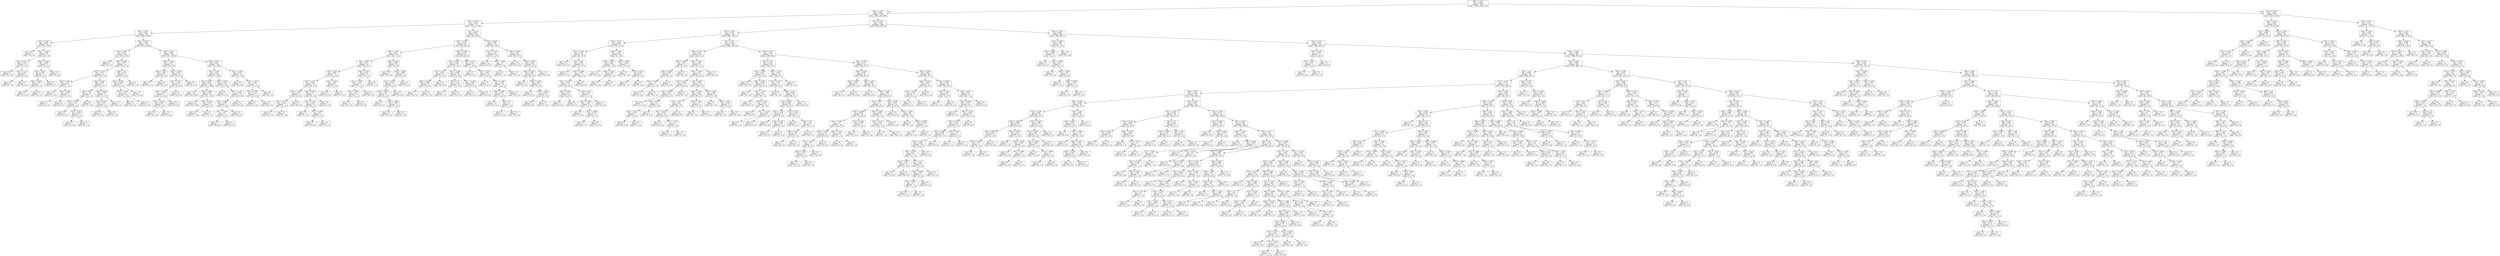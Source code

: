 digraph Tree {
node [shape=box] ;
0 [label="X[0] <= 1.125\ngini = 0.665\nsamples = 2196\nvalue = [1120, 1109, 1275]"] ;
1 [label="X[3] <= -0.414\ngini = 0.663\nsamples = 1786\nvalue = [991, 1052, 808]"] ;
0 -> 1 [labeldistance=2.5, labelangle=45, headlabel="True"] ;
2 [label="X[0] <= -0.502\ngini = 0.367\nsamples = 577\nvalue = [91, 114, 726]"] ;
1 -> 2 ;
3 [label="X[4] <= -0.301\ngini = 0.206\nsamples = 457\nvalue = [39, 45, 664]"] ;
2 -> 3 ;
4 [label="X[5] <= -0.365\ngini = 0.622\nsamples = 22\nvalue = [6, 15, 16]"] ;
3 -> 4 ;
5 [label="gini = 0.0\nsamples = 5\nvalue = [0, 9, 0]"] ;
4 -> 5 ;
6 [label="X[1] <= -0.509\ngini = 0.582\nsamples = 17\nvalue = [6, 6, 16]"] ;
4 -> 6 ;
7 [label="X[3] <= -0.414\ngini = 0.133\nsamples = 8\nvalue = [1, 0, 13]"] ;
6 -> 7 ;
8 [label="gini = 0.0\nsamples = 5\nvalue = [0, 0, 10]"] ;
7 -> 8 ;
9 [label="X[7] <= -0.134\ngini = 0.375\nsamples = 3\nvalue = [1, 0, 3]"] ;
7 -> 9 ;
10 [label="gini = 0.0\nsamples = 1\nvalue = [1, 0, 0]"] ;
9 -> 10 ;
11 [label="gini = 0.0\nsamples = 2\nvalue = [0, 0, 3]"] ;
9 -> 11 ;
12 [label="X[6] <= -0.246\ngini = 0.643\nsamples = 9\nvalue = [5, 6, 3]"] ;
6 -> 12 ;
13 [label="X[3] <= -0.414\ngini = 0.568\nsamples = 6\nvalue = [5, 1, 3]"] ;
12 -> 13 ;
14 [label="X[6] <= -0.246\ngini = 0.375\nsamples = 3\nvalue = [0, 1, 3]"] ;
13 -> 14 ;
15 [label="gini = 0.0\nsamples = 2\nvalue = [0, 0, 3]"] ;
14 -> 15 ;
16 [label="gini = 0.0\nsamples = 1\nvalue = [0, 1, 0]"] ;
14 -> 16 ;
17 [label="gini = 0.0\nsamples = 3\nvalue = [5, 0, 0]"] ;
13 -> 17 ;
18 [label="gini = 0.0\nsamples = 3\nvalue = [0, 5, 0]"] ;
12 -> 18 ;
19 [label="X[2] <= -0.507\ngini = 0.165\nsamples = 435\nvalue = [33, 30, 648]"] ;
3 -> 19 ;
20 [label="X[0] <= -0.522\ngini = 0.653\nsamples = 29\nvalue = [16, 16, 10]"] ;
19 -> 20 ;
21 [label="gini = 0.0\nsamples = 5\nvalue = [0, 0, 7]"] ;
20 -> 21 ;
22 [label="X[6] <= -0.245\ngini = 0.575\nsamples = 24\nvalue = [16, 16, 3]"] ;
20 -> 22 ;
23 [label="X[3] <= -0.414\ngini = 0.571\nsamples = 16\nvalue = [13, 7, 3]"] ;
22 -> 23 ;
24 [label="X[4] <= -0.301\ngini = 0.611\nsamples = 5\nvalue = [1, 3, 2]"] ;
23 -> 24 ;
25 [label="gini = 0.0\nsamples = 2\nvalue = [0, 3, 0]"] ;
24 -> 25 ;
26 [label="X[5] <= -0.364\ngini = 0.444\nsamples = 3\nvalue = [1, 0, 2]"] ;
24 -> 26 ;
27 [label="gini = 0.0\nsamples = 1\nvalue = [1, 0, 0]"] ;
26 -> 27 ;
28 [label="gini = 0.0\nsamples = 2\nvalue = [0, 0, 2]"] ;
26 -> 28 ;
29 [label="X[4] <= -0.301\ngini = 0.443\nsamples = 11\nvalue = [12, 4, 1]"] ;
23 -> 29 ;
30 [label="X[1] <= -0.51\ngini = 0.153\nsamples = 7\nvalue = [11, 1, 0]"] ;
29 -> 30 ;
31 [label="X[5] <= -0.365\ngini = 0.32\nsamples = 3\nvalue = [4, 1, 0]"] ;
30 -> 31 ;
32 [label="gini = 0.0\nsamples = 1\nvalue = [2, 0, 0]"] ;
31 -> 32 ;
33 [label="X[1] <= -0.511\ngini = 0.444\nsamples = 2\nvalue = [2, 1, 0]"] ;
31 -> 33 ;
34 [label="gini = 0.0\nsamples = 1\nvalue = [2, 0, 0]"] ;
33 -> 34 ;
35 [label="gini = 0.0\nsamples = 1\nvalue = [0, 1, 0]"] ;
33 -> 35 ;
36 [label="gini = 0.0\nsamples = 4\nvalue = [7, 0, 0]"] ;
30 -> 36 ;
37 [label="X[6] <= -0.246\ngini = 0.56\nsamples = 4\nvalue = [1, 3, 1]"] ;
29 -> 37 ;
38 [label="X[0] <= -0.515\ngini = 0.375\nsamples = 3\nvalue = [1, 3, 0]"] ;
37 -> 38 ;
39 [label="gini = 0.0\nsamples = 2\nvalue = [0, 3, 0]"] ;
38 -> 39 ;
40 [label="gini = 0.0\nsamples = 1\nvalue = [1, 0, 0]"] ;
38 -> 40 ;
41 [label="gini = 0.0\nsamples = 1\nvalue = [0, 0, 1]"] ;
37 -> 41 ;
42 [label="X[4] <= -0.3\ngini = 0.375\nsamples = 8\nvalue = [3, 9, 0]"] ;
22 -> 42 ;
43 [label="X[5] <= -0.364\ngini = 0.298\nsamples = 7\nvalue = [2, 9, 0]"] ;
42 -> 43 ;
44 [label="X[7] <= -0.134\ngini = 0.18\nsamples = 6\nvalue = [1, 9, 0]"] ;
43 -> 44 ;
45 [label="gini = 0.0\nsamples = 5\nvalue = [0, 9, 0]"] ;
44 -> 45 ;
46 [label="gini = 0.0\nsamples = 1\nvalue = [1, 0, 0]"] ;
44 -> 46 ;
47 [label="gini = 0.0\nsamples = 1\nvalue = [1, 0, 0]"] ;
43 -> 47 ;
48 [label="gini = 0.0\nsamples = 1\nvalue = [1, 0, 0]"] ;
42 -> 48 ;
49 [label="X[7] <= -0.134\ngini = 0.089\nsamples = 406\nvalue = [17, 14, 638]"] ;
19 -> 49 ;
50 [label="X[6] <= -0.246\ngini = 0.607\nsamples = 13\nvalue = [9, 10, 3]"] ;
49 -> 50 ;
51 [label="X[4] <= -0.301\ngini = 0.444\nsamples = 4\nvalue = [6, 0, 3]"] ;
50 -> 51 ;
52 [label="gini = 0.0\nsamples = 1\nvalue = [0, 0, 3]"] ;
51 -> 52 ;
53 [label="gini = 0.0\nsamples = 3\nvalue = [6, 0, 0]"] ;
51 -> 53 ;
54 [label="X[2] <= -0.504\ngini = 0.355\nsamples = 9\nvalue = [3, 10, 0]"] ;
50 -> 54 ;
55 [label="X[7] <= -0.134\ngini = 0.278\nsamples = 8\nvalue = [2, 10, 0]"] ;
54 -> 55 ;
56 [label="X[4] <= -0.301\ngini = 0.165\nsamples = 7\nvalue = [1, 10, 0]"] ;
55 -> 56 ;
57 [label="X[0] <= -0.512\ngini = 0.444\nsamples = 2\nvalue = [1, 2, 0]"] ;
56 -> 57 ;
58 [label="gini = 0.0\nsamples = 1\nvalue = [0, 2, 0]"] ;
57 -> 58 ;
59 [label="gini = 0.0\nsamples = 1\nvalue = [1, 0, 0]"] ;
57 -> 59 ;
60 [label="gini = 0.0\nsamples = 5\nvalue = [0, 8, 0]"] ;
56 -> 60 ;
61 [label="gini = 0.0\nsamples = 1\nvalue = [1, 0, 0]"] ;
55 -> 61 ;
62 [label="gini = 0.0\nsamples = 1\nvalue = [1, 0, 0]"] ;
54 -> 62 ;
63 [label="X[0] <= -0.511\ngini = 0.037\nsamples = 393\nvalue = [8, 4, 635]"] ;
49 -> 63 ;
64 [label="X[3] <= -0.414\ngini = 0.027\nsamples = 360\nvalue = [7, 1, 582]"] ;
63 -> 64 ;
65 [label="X[4] <= -0.299\ngini = 0.014\nsamples = 336\nvalue = [3, 1, 548]"] ;
64 -> 65 ;
66 [label="gini = 0.0\nsamples = 251\nvalue = [0, 0, 415]"] ;
65 -> 66 ;
67 [label="X[6] <= -0.245\ngini = 0.057\nsamples = 85\nvalue = [3, 1, 133]"] ;
65 -> 67 ;
68 [label="gini = 0.0\nsamples = 82\nvalue = [0, 0, 133]"] ;
67 -> 68 ;
69 [label="X[0] <= -0.513\ngini = 0.375\nsamples = 3\nvalue = [3, 1, 0]"] ;
67 -> 69 ;
70 [label="gini = 0.0\nsamples = 2\nvalue = [3, 0, 0]"] ;
69 -> 70 ;
71 [label="gini = 0.0\nsamples = 1\nvalue = [0, 1, 0]"] ;
69 -> 71 ;
72 [label="X[2] <= -0.507\ngini = 0.188\nsamples = 24\nvalue = [4, 0, 34]"] ;
64 -> 72 ;
73 [label="gini = 0.0\nsamples = 1\nvalue = [1, 0, 0]"] ;
72 -> 73 ;
74 [label="X[7] <= -0.133\ngini = 0.149\nsamples = 23\nvalue = [3, 0, 34]"] ;
72 -> 74 ;
75 [label="X[2] <= -0.504\ngini = 0.375\nsamples = 8\nvalue = [3, 0, 9]"] ;
74 -> 75 ;
76 [label="X[5] <= -0.363\ngini = 0.5\nsamples = 4\nvalue = [3, 0, 3]"] ;
75 -> 76 ;
77 [label="gini = 0.0\nsamples = 2\nvalue = [3, 0, 0]"] ;
76 -> 77 ;
78 [label="gini = 0.0\nsamples = 2\nvalue = [0, 0, 3]"] ;
76 -> 78 ;
79 [label="gini = 0.0\nsamples = 4\nvalue = [0, 0, 6]"] ;
75 -> 79 ;
80 [label="gini = 0.0\nsamples = 15\nvalue = [0, 0, 25]"] ;
74 -> 80 ;
81 [label="X[1] <= -0.495\ngini = 0.132\nsamples = 33\nvalue = [1, 3, 53]"] ;
63 -> 81 ;
82 [label="gini = 0.0\nsamples = 25\nvalue = [0, 0, 40]"] ;
81 -> 82 ;
83 [label="X[3] <= -0.414\ngini = 0.381\nsamples = 8\nvalue = [1, 3, 13]"] ;
81 -> 83 ;
84 [label="X[5] <= -0.364\ngini = 0.133\nsamples = 7\nvalue = [1, 0, 13]"] ;
83 -> 84 ;
85 [label="gini = 0.0\nsamples = 1\nvalue = [1, 0, 0]"] ;
84 -> 85 ;
86 [label="gini = 0.0\nsamples = 6\nvalue = [0, 0, 13]"] ;
84 -> 86 ;
87 [label="gini = 0.0\nsamples = 1\nvalue = [0, 3, 0]"] ;
83 -> 87 ;
88 [label="X[7] <= -0.133\ngini = 0.662\nsamples = 120\nvalue = [52, 69, 62]"] ;
2 -> 88 ;
89 [label="X[4] <= -0.301\ngini = 0.618\nsamples = 80\nvalue = [46, 58, 20]"] ;
88 -> 89 ;
90 [label="X[7] <= -0.134\ngini = 0.595\nsamples = 35\nvalue = [30, 15, 10]"] ;
89 -> 90 ;
91 [label="X[2] <= -0.507\ngini = 0.447\nsamples = 25\nvalue = [24, 10, 1]"] ;
90 -> 91 ;
92 [label="X[0] <= -0.49\ngini = 0.495\nsamples = 15\nvalue = [11, 9, 0]"] ;
91 -> 92 ;
93 [label="X[7] <= -0.135\ngini = 0.444\nsamples = 10\nvalue = [10, 5, 0]"] ;
92 -> 93 ;
94 [label="X[7] <= -0.135\ngini = 0.48\nsamples = 3\nvalue = [2, 3, 0]"] ;
93 -> 94 ;
95 [label="X[7] <= -0.135\ngini = 0.444\nsamples = 2\nvalue = [2, 1, 0]"] ;
94 -> 95 ;
96 [label="gini = 0.0\nsamples = 1\nvalue = [0, 1, 0]"] ;
95 -> 96 ;
97 [label="gini = 0.0\nsamples = 1\nvalue = [2, 0, 0]"] ;
95 -> 97 ;
98 [label="gini = 0.0\nsamples = 1\nvalue = [0, 2, 0]"] ;
94 -> 98 ;
99 [label="X[2] <= -0.507\ngini = 0.32\nsamples = 7\nvalue = [8, 2, 0]"] ;
93 -> 99 ;
100 [label="X[7] <= -0.135\ngini = 0.198\nsamples = 6\nvalue = [8, 1, 0]"] ;
99 -> 100 ;
101 [label="gini = 0.0\nsamples = 4\nvalue = [7, 0, 0]"] ;
100 -> 101 ;
102 [label="X[5] <= -0.365\ngini = 0.5\nsamples = 2\nvalue = [1, 1, 0]"] ;
100 -> 102 ;
103 [label="gini = 0.0\nsamples = 1\nvalue = [1, 0, 0]"] ;
102 -> 103 ;
104 [label="gini = 0.0\nsamples = 1\nvalue = [0, 1, 0]"] ;
102 -> 104 ;
105 [label="gini = 0.0\nsamples = 1\nvalue = [0, 1, 0]"] ;
99 -> 105 ;
106 [label="X[6] <= -0.246\ngini = 0.32\nsamples = 5\nvalue = [1, 4, 0]"] ;
92 -> 106 ;
107 [label="gini = 0.0\nsamples = 4\nvalue = [0, 4, 0]"] ;
106 -> 107 ;
108 [label="gini = 0.0\nsamples = 1\nvalue = [1, 0, 0]"] ;
106 -> 108 ;
109 [label="X[4] <= -0.301\ngini = 0.24\nsamples = 10\nvalue = [13, 1, 1]"] ;
91 -> 109 ;
110 [label="X[1] <= -0.509\ngini = 0.133\nsamples = 9\nvalue = [13, 1, 0]"] ;
109 -> 110 ;
111 [label="X[0] <= -0.493\ngini = 0.375\nsamples = 3\nvalue = [3, 1, 0]"] ;
110 -> 111 ;
112 [label="gini = 0.0\nsamples = 1\nvalue = [0, 1, 0]"] ;
111 -> 112 ;
113 [label="gini = 0.0\nsamples = 2\nvalue = [3, 0, 0]"] ;
111 -> 113 ;
114 [label="gini = 0.0\nsamples = 6\nvalue = [10, 0, 0]"] ;
110 -> 114 ;
115 [label="gini = 0.0\nsamples = 1\nvalue = [0, 0, 1]"] ;
109 -> 115 ;
116 [label="X[6] <= -0.246\ngini = 0.645\nsamples = 10\nvalue = [6, 5, 9]"] ;
90 -> 116 ;
117 [label="gini = 0.0\nsamples = 3\nvalue = [0, 0, 9]"] ;
116 -> 117 ;
118 [label="X[2] <= -0.506\ngini = 0.496\nsamples = 7\nvalue = [6, 5, 0]"] ;
116 -> 118 ;
119 [label="X[1] <= -0.503\ngini = 0.375\nsamples = 5\nvalue = [6, 2, 0]"] ;
118 -> 119 ;
120 [label="X[5] <= -0.365\ngini = 0.48\nsamples = 4\nvalue = [3, 2, 0]"] ;
119 -> 120 ;
121 [label="gini = 0.0\nsamples = 1\nvalue = [2, 0, 0]"] ;
120 -> 121 ;
122 [label="X[5] <= -0.364\ngini = 0.444\nsamples = 3\nvalue = [1, 2, 0]"] ;
120 -> 122 ;
123 [label="gini = 0.0\nsamples = 2\nvalue = [0, 2, 0]"] ;
122 -> 123 ;
124 [label="gini = 0.0\nsamples = 1\nvalue = [1, 0, 0]"] ;
122 -> 124 ;
125 [label="gini = 0.0\nsamples = 1\nvalue = [3, 0, 0]"] ;
119 -> 125 ;
126 [label="gini = 0.0\nsamples = 2\nvalue = [0, 3, 0]"] ;
118 -> 126 ;
127 [label="X[2] <= -0.506\ngini = 0.537\nsamples = 45\nvalue = [16, 43, 10]"] ;
89 -> 127 ;
128 [label="X[4] <= -0.301\ngini = 0.598\nsamples = 27\nvalue = [15, 19, 5]"] ;
127 -> 128 ;
129 [label="X[1] <= -0.51\ngini = 0.401\nsamples = 12\nvalue = [0, 13, 5]"] ;
128 -> 129 ;
130 [label="X[6] <= -0.246\ngini = 0.469\nsamples = 4\nvalue = [0, 3, 5]"] ;
129 -> 130 ;
131 [label="gini = 0.0\nsamples = 2\nvalue = [0, 0, 5]"] ;
130 -> 131 ;
132 [label="gini = 0.0\nsamples = 2\nvalue = [0, 3, 0]"] ;
130 -> 132 ;
133 [label="gini = 0.0\nsamples = 8\nvalue = [0, 10, 0]"] ;
129 -> 133 ;
134 [label="X[0] <= -0.445\ngini = 0.408\nsamples = 15\nvalue = [15, 6, 0]"] ;
128 -> 134 ;
135 [label="X[0] <= -0.5\ngini = 0.133\nsamples = 10\nvalue = [13, 1, 0]"] ;
134 -> 135 ;
136 [label="gini = 0.0\nsamples = 1\nvalue = [0, 1, 0]"] ;
135 -> 136 ;
137 [label="gini = 0.0\nsamples = 9\nvalue = [13, 0, 0]"] ;
135 -> 137 ;
138 [label="X[5] <= -0.363\ngini = 0.408\nsamples = 5\nvalue = [2, 5, 0]"] ;
134 -> 138 ;
139 [label="gini = 0.0\nsamples = 4\nvalue = [0, 5, 0]"] ;
138 -> 139 ;
140 [label="gini = 0.0\nsamples = 1\nvalue = [2, 0, 0]"] ;
138 -> 140 ;
141 [label="X[4] <= -0.301\ngini = 0.331\nsamples = 18\nvalue = [1, 24, 5]"] ;
127 -> 141 ;
142 [label="gini = 0.0\nsamples = 2\nvalue = [0, 0, 3]"] ;
141 -> 142 ;
143 [label="X[3] <= -0.414\ngini = 0.203\nsamples = 16\nvalue = [1, 24, 2]"] ;
141 -> 143 ;
144 [label="gini = 0.0\nsamples = 1\nvalue = [0, 0, 1]"] ;
143 -> 144 ;
145 [label="X[4] <= -0.298\ngini = 0.145\nsamples = 15\nvalue = [1, 24, 1]"] ;
143 -> 145 ;
146 [label="X[0] <= -0.388\ngini = 0.077\nsamples = 14\nvalue = [1, 24, 0]"] ;
145 -> 146 ;
147 [label="gini = 0.0\nsamples = 12\nvalue = [0, 23, 0]"] ;
146 -> 147 ;
148 [label="X[4] <= -0.3\ngini = 0.5\nsamples = 2\nvalue = [1, 1, 0]"] ;
146 -> 148 ;
149 [label="gini = 0.0\nsamples = 1\nvalue = [1, 0, 0]"] ;
148 -> 149 ;
150 [label="gini = 0.0\nsamples = 1\nvalue = [0, 1, 0]"] ;
148 -> 150 ;
151 [label="gini = 0.0\nsamples = 1\nvalue = [0, 0, 1]"] ;
145 -> 151 ;
152 [label="X[1] <= -0.507\ngini = 0.448\nsamples = 40\nvalue = [6, 11, 42]"] ;
88 -> 152 ;
153 [label="X[7] <= 3.729\ngini = 0.131\nsamples = 20\nvalue = [1, 1, 27]"] ;
152 -> 153 ;
154 [label="gini = 0.0\nsamples = 18\nvalue = [0, 0, 27]"] ;
153 -> 154 ;
155 [label="X[0] <= -0.496\ngini = 0.5\nsamples = 2\nvalue = [1, 1, 0]"] ;
153 -> 155 ;
156 [label="gini = 0.0\nsamples = 1\nvalue = [0, 1, 0]"] ;
155 -> 156 ;
157 [label="gini = 0.0\nsamples = 1\nvalue = [1, 0, 0]"] ;
155 -> 157 ;
158 [label="X[6] <= -0.245\ngini = 0.611\nsamples = 20\nvalue = [5, 10, 15]"] ;
152 -> 158 ;
159 [label="gini = 0.0\nsamples = 10\nvalue = [0, 0, 15]"] ;
158 -> 159 ;
160 [label="X[0] <= -0.362\ngini = 0.444\nsamples = 10\nvalue = [5, 10, 0]"] ;
158 -> 160 ;
161 [label="X[6] <= -0.245\ngini = 0.408\nsamples = 6\nvalue = [5, 2, 0]"] ;
160 -> 161 ;
162 [label="gini = 0.0\nsamples = 2\nvalue = [2, 0, 0]"] ;
161 -> 162 ;
163 [label="X[2] <= -0.506\ngini = 0.48\nsamples = 4\nvalue = [3, 2, 0]"] ;
161 -> 163 ;
164 [label="gini = 0.0\nsamples = 1\nvalue = [2, 0, 0]"] ;
163 -> 164 ;
165 [label="X[4] <= -0.299\ngini = 0.444\nsamples = 3\nvalue = [1, 2, 0]"] ;
163 -> 165 ;
166 [label="gini = 0.0\nsamples = 2\nvalue = [0, 2, 0]"] ;
165 -> 166 ;
167 [label="gini = 0.0\nsamples = 1\nvalue = [1, 0, 0]"] ;
165 -> 167 ;
168 [label="gini = 0.0\nsamples = 4\nvalue = [0, 8, 0]"] ;
160 -> 168 ;
169 [label="X[1] <= -0.507\ngini = 0.54\nsamples = 1209\nvalue = [900, 938, 82]"] ;
1 -> 169 ;
170 [label="X[3] <= -0.413\ngini = 0.473\nsamples = 360\nvalue = [403, 130, 55]"] ;
169 -> 170 ;
171 [label="X[7] <= -0.134\ngini = 0.641\nsamples = 60\nvalue = [37, 22, 45]"] ;
170 -> 171 ;
172 [label="X[3] <= -0.414\ngini = 0.514\nsamples = 24\nvalue = [30, 19, 2]"] ;
171 -> 172 ;
173 [label="gini = 0.0\nsamples = 4\nvalue = [13, 0, 0]"] ;
172 -> 173 ;
174 [label="X[1] <= -0.51\ngini = 0.547\nsamples = 20\nvalue = [17, 19, 2]"] ;
172 -> 174 ;
175 [label="gini = 0.0\nsamples = 3\nvalue = [7, 0, 0]"] ;
174 -> 175 ;
176 [label="X[0] <= -0.468\ngini = 0.516\nsamples = 17\nvalue = [10, 19, 2]"] ;
174 -> 176 ;
177 [label="X[3] <= -0.414\ngini = 0.579\nsamples = 13\nvalue = [10, 10, 2]"] ;
176 -> 177 ;
178 [label="X[2] <= -0.508\ngini = 0.375\nsamples = 6\nvalue = [3, 9, 0]"] ;
177 -> 178 ;
179 [label="gini = 0.0\nsamples = 1\nvalue = [3, 0, 0]"] ;
178 -> 179 ;
180 [label="gini = 0.0\nsamples = 5\nvalue = [0, 9, 0]"] ;
178 -> 180 ;
181 [label="X[2] <= 0.74\ngini = 0.46\nsamples = 7\nvalue = [7, 1, 2]"] ;
177 -> 181 ;
182 [label="X[1] <= -0.509\ngini = 0.219\nsamples = 6\nvalue = [7, 1, 0]"] ;
181 -> 182 ;
183 [label="gini = 0.0\nsamples = 3\nvalue = [4, 0, 0]"] ;
182 -> 183 ;
184 [label="X[1] <= -0.508\ngini = 0.375\nsamples = 3\nvalue = [3, 1, 0]"] ;
182 -> 184 ;
185 [label="gini = 0.0\nsamples = 1\nvalue = [0, 1, 0]"] ;
184 -> 185 ;
186 [label="gini = 0.0\nsamples = 2\nvalue = [3, 0, 0]"] ;
184 -> 186 ;
187 [label="gini = 0.0\nsamples = 1\nvalue = [0, 0, 2]"] ;
181 -> 187 ;
188 [label="gini = 0.0\nsamples = 4\nvalue = [0, 9, 0]"] ;
176 -> 188 ;
189 [label="X[6] <= -0.245\ngini = 0.321\nsamples = 36\nvalue = [7, 3, 43]"] ;
171 -> 189 ;
190 [label="X[6] <= -0.245\ngini = 0.044\nsamples = 29\nvalue = [0, 1, 43]"] ;
189 -> 190 ;
191 [label="gini = 0.0\nsamples = 27\nvalue = [0, 0, 41]"] ;
190 -> 191 ;
192 [label="X[0] <= -0.457\ngini = 0.444\nsamples = 2\nvalue = [0, 1, 2]"] ;
190 -> 192 ;
193 [label="gini = 0.0\nsamples = 1\nvalue = [0, 0, 2]"] ;
192 -> 193 ;
194 [label="gini = 0.0\nsamples = 1\nvalue = [0, 1, 0]"] ;
192 -> 194 ;
195 [label="X[6] <= -0.245\ngini = 0.346\nsamples = 7\nvalue = [7, 2, 0]"] ;
189 -> 195 ;
196 [label="gini = 0.0\nsamples = 1\nvalue = [0, 1, 0]"] ;
195 -> 196 ;
197 [label="X[5] <= -0.365\ngini = 0.219\nsamples = 6\nvalue = [7, 1, 0]"] ;
195 -> 197 ;
198 [label="gini = 0.0\nsamples = 1\nvalue = [0, 1, 0]"] ;
197 -> 198 ;
199 [label="gini = 0.0\nsamples = 5\nvalue = [7, 0, 0]"] ;
197 -> 199 ;
200 [label="X[1] <= -0.51\ngini = 0.378\nsamples = 300\nvalue = [366, 108, 10]"] ;
170 -> 200 ;
201 [label="X[4] <= -0.301\ngini = 0.19\nsamples = 85\nvalue = [120, 12, 2]"] ;
200 -> 201 ;
202 [label="X[5] <= -0.365\ngini = 0.49\nsamples = 6\nvalue = [3, 4, 0]"] ;
201 -> 202 ;
203 [label="X[6] <= -0.246\ngini = 0.375\nsamples = 3\nvalue = [3, 1, 0]"] ;
202 -> 203 ;
204 [label="X[6] <= -0.246\ngini = 0.5\nsamples = 2\nvalue = [1, 1, 0]"] ;
203 -> 204 ;
205 [label="gini = 0.0\nsamples = 1\nvalue = [1, 0, 0]"] ;
204 -> 205 ;
206 [label="gini = 0.0\nsamples = 1\nvalue = [0, 1, 0]"] ;
204 -> 206 ;
207 [label="gini = 0.0\nsamples = 1\nvalue = [2, 0, 0]"] ;
203 -> 207 ;
208 [label="gini = 0.0\nsamples = 3\nvalue = [0, 3, 0]"] ;
202 -> 208 ;
209 [label="X[0] <= -0.432\ngini = 0.147\nsamples = 79\nvalue = [117, 8, 2]"] ;
201 -> 209 ;
210 [label="X[5] <= -0.364\ngini = 0.12\nsamples = 77\nvalue = [117, 8, 0]"] ;
209 -> 210 ;
211 [label="X[0] <= -0.467\ngini = 0.346\nsamples = 13\nvalue = [14, 4, 0]"] ;
210 -> 211 ;
212 [label="X[5] <= -0.365\ngini = 0.291\nsamples = 12\nvalue = [14, 3, 0]"] ;
211 -> 212 ;
213 [label="gini = 0.0\nsamples = 7\nvalue = [11, 0, 0]"] ;
212 -> 213 ;
214 [label="X[2] <= -0.506\ngini = 0.5\nsamples = 5\nvalue = [3, 3, 0]"] ;
212 -> 214 ;
215 [label="X[3] <= -0.411\ngini = 0.375\nsamples = 4\nvalue = [1, 3, 0]"] ;
214 -> 215 ;
216 [label="gini = 0.0\nsamples = 3\nvalue = [0, 3, 0]"] ;
215 -> 216 ;
217 [label="gini = 0.0\nsamples = 1\nvalue = [1, 0, 0]"] ;
215 -> 217 ;
218 [label="gini = 0.0\nsamples = 1\nvalue = [2, 0, 0]"] ;
214 -> 218 ;
219 [label="gini = 0.0\nsamples = 1\nvalue = [0, 1, 0]"] ;
211 -> 219 ;
220 [label="X[0] <= -0.507\ngini = 0.072\nsamples = 64\nvalue = [103, 4, 0]"] ;
210 -> 220 ;
221 [label="X[6] <= -0.241\ngini = 0.039\nsamples = 60\nvalue = [98, 2, 0]"] ;
220 -> 221 ;
222 [label="X[3] <= -0.412\ngini = 0.02\nsamples = 58\nvalue = [97, 1, 0]"] ;
221 -> 222 ;
223 [label="X[7] <= -0.133\ngini = 0.124\nsamples = 10\nvalue = [14, 1, 0]"] ;
222 -> 223 ;
224 [label="gini = 0.0\nsamples = 8\nvalue = [13, 0, 0]"] ;
223 -> 224 ;
225 [label="X[7] <= -0.132\ngini = 0.5\nsamples = 2\nvalue = [1, 1, 0]"] ;
223 -> 225 ;
226 [label="gini = 0.0\nsamples = 1\nvalue = [0, 1, 0]"] ;
225 -> 226 ;
227 [label="gini = 0.0\nsamples = 1\nvalue = [1, 0, 0]"] ;
225 -> 227 ;
228 [label="gini = 0.0\nsamples = 48\nvalue = [83, 0, 0]"] ;
222 -> 228 ;
229 [label="X[5] <= 1.198\ngini = 0.5\nsamples = 2\nvalue = [1, 1, 0]"] ;
221 -> 229 ;
230 [label="gini = 0.0\nsamples = 1\nvalue = [0, 1, 0]"] ;
229 -> 230 ;
231 [label="gini = 0.0\nsamples = 1\nvalue = [1, 0, 0]"] ;
229 -> 231 ;
232 [label="X[6] <= -0.245\ngini = 0.408\nsamples = 4\nvalue = [5, 2, 0]"] ;
220 -> 232 ;
233 [label="gini = 0.0\nsamples = 1\nvalue = [0, 1, 0]"] ;
232 -> 233 ;
234 [label="X[3] <= -0.411\ngini = 0.278\nsamples = 3\nvalue = [5, 1, 0]"] ;
232 -> 234 ;
235 [label="gini = 0.0\nsamples = 1\nvalue = [0, 1, 0]"] ;
234 -> 235 ;
236 [label="gini = 0.0\nsamples = 2\nvalue = [5, 0, 0]"] ;
234 -> 236 ;
237 [label="gini = 0.0\nsamples = 2\nvalue = [0, 0, 2]"] ;
209 -> 237 ;
238 [label="X[0] <= -0.518\ngini = 0.43\nsamples = 215\nvalue = [246, 96, 8]"] ;
200 -> 238 ;
239 [label="X[5] <= -0.363\ngini = 0.183\nsamples = 102\nvalue = [160, 17, 1]"] ;
238 -> 239 ;
240 [label="X[4] <= -0.299\ngini = 0.034\nsamples = 67\nvalue = [114, 2, 0]"] ;
239 -> 240 ;
241 [label="gini = 0.0\nsamples = 42\nvalue = [76, 0, 0]"] ;
240 -> 241 ;
242 [label="X[4] <= -0.299\ngini = 0.095\nsamples = 25\nvalue = [38, 2, 0]"] ;
240 -> 242 ;
243 [label="gini = 0.0\nsamples = 1\nvalue = [0, 1, 0]"] ;
242 -> 243 ;
244 [label="X[7] <= -0.133\ngini = 0.05\nsamples = 24\nvalue = [38, 1, 0]"] ;
242 -> 244 ;
245 [label="gini = 0.0\nsamples = 15\nvalue = [26, 0, 0]"] ;
244 -> 245 ;
246 [label="X[5] <= -0.363\ngini = 0.142\nsamples = 9\nvalue = [12, 1, 0]"] ;
244 -> 246 ;
247 [label="gini = 0.0\nsamples = 6\nvalue = [10, 0, 0]"] ;
246 -> 247 ;
248 [label="X[7] <= -0.133\ngini = 0.444\nsamples = 3\nvalue = [2, 1, 0]"] ;
246 -> 248 ;
249 [label="gini = 0.0\nsamples = 1\nvalue = [0, 1, 0]"] ;
248 -> 249 ;
250 [label="gini = 0.0\nsamples = 2\nvalue = [2, 0, 0]"] ;
248 -> 250 ;
251 [label="X[6] <= -0.239\ngini = 0.391\nsamples = 35\nvalue = [46, 15, 1]"] ;
239 -> 251 ;
252 [label="X[7] <= -0.134\ngini = 0.35\nsamples = 34\nvalue = [46, 12, 1]"] ;
251 -> 252 ;
253 [label="gini = 0.0\nsamples = 1\nvalue = [0, 3, 0]"] ;
252 -> 253 ;
254 [label="X[3] <= -0.411\ngini = 0.299\nsamples = 33\nvalue = [46, 9, 1]"] ;
252 -> 254 ;
255 [label="X[1] <= -0.509\ngini = 0.491\nsamples = 16\nvalue = [17, 9, 1]"] ;
254 -> 255 ;
256 [label="X[3] <= -0.412\ngini = 0.473\nsamples = 8\nvalue = [5, 8, 0]"] ;
255 -> 256 ;
257 [label="gini = 0.0\nsamples = 3\nvalue = [4, 0, 0]"] ;
256 -> 257 ;
258 [label="X[4] <= 3.347\ngini = 0.198\nsamples = 5\nvalue = [1, 8, 0]"] ;
256 -> 258 ;
259 [label="gini = 0.0\nsamples = 4\nvalue = [0, 8, 0]"] ;
258 -> 259 ;
260 [label="gini = 0.0\nsamples = 1\nvalue = [1, 0, 0]"] ;
258 -> 260 ;
261 [label="X[3] <= -0.413\ngini = 0.255\nsamples = 8\nvalue = [12, 1, 1]"] ;
255 -> 261 ;
262 [label="gini = 0.0\nsamples = 1\nvalue = [0, 0, 1]"] ;
261 -> 262 ;
263 [label="X[4] <= -0.3\ngini = 0.142\nsamples = 7\nvalue = [12, 1, 0]"] ;
261 -> 263 ;
264 [label="X[5] <= 1.197\ngini = 0.444\nsamples = 2\nvalue = [2, 1, 0]"] ;
263 -> 264 ;
265 [label="gini = 0.0\nsamples = 1\nvalue = [2, 0, 0]"] ;
264 -> 265 ;
266 [label="gini = 0.0\nsamples = 1\nvalue = [0, 1, 0]"] ;
264 -> 266 ;
267 [label="gini = 0.0\nsamples = 5\nvalue = [10, 0, 0]"] ;
263 -> 267 ;
268 [label="gini = 0.0\nsamples = 17\nvalue = [29, 0, 0]"] ;
254 -> 268 ;
269 [label="gini = 0.0\nsamples = 1\nvalue = [0, 3, 0]"] ;
251 -> 269 ;
270 [label="X[2] <= -0.505\ngini = 0.537\nsamples = 113\nvalue = [86, 79, 7]"] ;
238 -> 270 ;
271 [label="X[6] <= -0.246\ngini = 0.476\nsamples = 65\nvalue = [39, 61, 0]"] ;
270 -> 271 ;
272 [label="X[2] <= -0.508\ngini = 0.231\nsamples = 9\nvalue = [13, 2, 0]"] ;
271 -> 272 ;
273 [label="gini = 0.0\nsamples = 1\nvalue = [0, 2, 0]"] ;
272 -> 273 ;
274 [label="gini = 0.0\nsamples = 8\nvalue = [13, 0, 0]"] ;
272 -> 274 ;
275 [label="X[6] <= -0.245\ngini = 0.425\nsamples = 56\nvalue = [26, 59, 0]"] ;
271 -> 275 ;
276 [label="gini = 0.0\nsamples = 9\nvalue = [0, 15, 0]"] ;
275 -> 276 ;
277 [label="X[5] <= -0.363\ngini = 0.467\nsamples = 47\nvalue = [26, 44, 0]"] ;
275 -> 277 ;
278 [label="X[3] <= -0.411\ngini = 0.5\nsamples = 31\nvalue = [23, 22, 0]"] ;
277 -> 278 ;
279 [label="X[0] <= -0.466\ngini = 0.458\nsamples = 22\nvalue = [11, 20, 0]"] ;
278 -> 279 ;
280 [label="X[5] <= -0.364\ngini = 0.5\nsamples = 14\nvalue = [10, 10, 0]"] ;
279 -> 280 ;
281 [label="X[5] <= -0.365\ngini = 0.375\nsamples = 8\nvalue = [3, 9, 0]"] ;
280 -> 281 ;
282 [label="X[3] <= -0.413\ngini = 0.5\nsamples = 3\nvalue = [3, 3, 0]"] ;
281 -> 282 ;
283 [label="X[2] <= -0.507\ngini = 0.375\nsamples = 2\nvalue = [3, 1, 0]"] ;
282 -> 283 ;
284 [label="gini = 0.0\nsamples = 1\nvalue = [3, 0, 0]"] ;
283 -> 284 ;
285 [label="gini = 0.0\nsamples = 1\nvalue = [0, 1, 0]"] ;
283 -> 285 ;
286 [label="gini = 0.0\nsamples = 1\nvalue = [0, 2, 0]"] ;
282 -> 286 ;
287 [label="gini = 0.0\nsamples = 5\nvalue = [0, 6, 0]"] ;
281 -> 287 ;
288 [label="X[3] <= -0.412\ngini = 0.219\nsamples = 6\nvalue = [7, 1, 0]"] ;
280 -> 288 ;
289 [label="gini = 0.0\nsamples = 5\nvalue = [7, 0, 0]"] ;
288 -> 289 ;
290 [label="gini = 0.0\nsamples = 1\nvalue = [0, 1, 0]"] ;
288 -> 290 ;
291 [label="X[1] <= -0.508\ngini = 0.165\nsamples = 8\nvalue = [1, 10, 0]"] ;
279 -> 291 ;
292 [label="gini = 0.0\nsamples = 7\nvalue = [0, 10, 0]"] ;
291 -> 292 ;
293 [label="gini = 0.0\nsamples = 1\nvalue = [1, 0, 0]"] ;
291 -> 293 ;
294 [label="X[2] <= -0.506\ngini = 0.245\nsamples = 9\nvalue = [12, 2, 0]"] ;
278 -> 294 ;
295 [label="X[7] <= -0.134\ngini = 0.142\nsamples = 8\nvalue = [12, 1, 0]"] ;
294 -> 295 ;
296 [label="gini = 0.0\nsamples = 1\nvalue = [0, 1, 0]"] ;
295 -> 296 ;
297 [label="gini = 0.0\nsamples = 7\nvalue = [12, 0, 0]"] ;
295 -> 297 ;
298 [label="gini = 0.0\nsamples = 1\nvalue = [0, 1, 0]"] ;
294 -> 298 ;
299 [label="X[1] <= -0.508\ngini = 0.211\nsamples = 16\nvalue = [3, 22, 0]"] ;
277 -> 299 ;
300 [label="gini = 0.0\nsamples = 12\nvalue = [0, 20, 0]"] ;
299 -> 300 ;
301 [label="X[2] <= -0.507\ngini = 0.48\nsamples = 4\nvalue = [3, 2, 0]"] ;
299 -> 301 ;
302 [label="gini = 0.0\nsamples = 1\nvalue = [0, 1, 0]"] ;
301 -> 302 ;
303 [label="X[2] <= -0.506\ngini = 0.375\nsamples = 3\nvalue = [3, 1, 0]"] ;
301 -> 303 ;
304 [label="gini = 0.0\nsamples = 2\nvalue = [3, 0, 0]"] ;
303 -> 304 ;
305 [label="gini = 0.0\nsamples = 1\nvalue = [0, 1, 0]"] ;
303 -> 305 ;
306 [label="X[0] <= -0.506\ngini = 0.502\nsamples = 48\nvalue = [47, 18, 7]"] ;
270 -> 306 ;
307 [label="X[0] <= -0.513\ngini = 0.087\nsamples = 14\nvalue = [21, 0, 1]"] ;
306 -> 307 ;
308 [label="X[3] <= -0.413\ngini = 0.219\nsamples = 7\nvalue = [7, 0, 1]"] ;
307 -> 308 ;
309 [label="gini = 0.0\nsamples = 1\nvalue = [0, 0, 1]"] ;
308 -> 309 ;
310 [label="gini = 0.0\nsamples = 6\nvalue = [7, 0, 0]"] ;
308 -> 310 ;
311 [label="gini = 0.0\nsamples = 7\nvalue = [14, 0, 0]"] ;
307 -> 311 ;
312 [label="X[1] <= -0.509\ngini = 0.586\nsamples = 34\nvalue = [26, 18, 6]"] ;
306 -> 312 ;
313 [label="X[1] <= -0.51\ngini = 0.278\nsamples = 4\nvalue = [0, 1, 5]"] ;
312 -> 313 ;
314 [label="gini = 0.0\nsamples = 1\nvalue = [0, 1, 0]"] ;
313 -> 314 ;
315 [label="gini = 0.0\nsamples = 3\nvalue = [0, 0, 5]"] ;
313 -> 315 ;
316 [label="X[3] <= 2.427\ngini = 0.501\nsamples = 30\nvalue = [26, 17, 1]"] ;
312 -> 316 ;
317 [label="X[6] <= -0.246\ngini = 0.519\nsamples = 28\nvalue = [21, 17, 1]"] ;
316 -> 317 ;
318 [label="gini = 0.0\nsamples = 1\nvalue = [3, 0, 0]"] ;
317 -> 318 ;
319 [label="X[0] <= -0.355\ngini = 0.526\nsamples = 27\nvalue = [18, 17, 1]"] ;
317 -> 319 ;
320 [label="X[5] <= 2.757\ngini = 0.491\nsamples = 23\nvalue = [9, 17, 1]"] ;
319 -> 320 ;
321 [label="X[5] <= -0.361\ngini = 0.435\nsamples = 21\nvalue = [8, 17, 0]"] ;
320 -> 321 ;
322 [label="X[5] <= -0.361\ngini = 0.488\nsamples = 18\nvalue = [8, 11, 0]"] ;
321 -> 322 ;
323 [label="X[6] <= -0.242\ngini = 0.43\nsamples = 15\nvalue = [5, 11, 0]"] ;
322 -> 323 ;
324 [label="X[1] <= -0.509\ngini = 0.18\nsamples = 9\nvalue = [1, 9, 0]"] ;
323 -> 324 ;
325 [label="gini = 0.0\nsamples = 1\nvalue = [1, 0, 0]"] ;
324 -> 325 ;
326 [label="gini = 0.0\nsamples = 8\nvalue = [0, 9, 0]"] ;
324 -> 326 ;
327 [label="X[7] <= -0.13\ngini = 0.444\nsamples = 6\nvalue = [4, 2, 0]"] ;
323 -> 327 ;
328 [label="X[4] <= -0.299\ngini = 0.32\nsamples = 5\nvalue = [4, 1, 0]"] ;
327 -> 328 ;
329 [label="X[5] <= -0.362\ngini = 0.5\nsamples = 2\nvalue = [1, 1, 0]"] ;
328 -> 329 ;
330 [label="gini = 0.0\nsamples = 1\nvalue = [1, 0, 0]"] ;
329 -> 330 ;
331 [label="gini = 0.0\nsamples = 1\nvalue = [0, 1, 0]"] ;
329 -> 331 ;
332 [label="gini = 0.0\nsamples = 3\nvalue = [3, 0, 0]"] ;
328 -> 332 ;
333 [label="gini = 0.0\nsamples = 1\nvalue = [0, 1, 0]"] ;
327 -> 333 ;
334 [label="gini = 0.0\nsamples = 3\nvalue = [3, 0, 0]"] ;
322 -> 334 ;
335 [label="gini = 0.0\nsamples = 3\nvalue = [0, 6, 0]"] ;
321 -> 335 ;
336 [label="X[3] <= -0.412\ngini = 0.5\nsamples = 2\nvalue = [1, 0, 1]"] ;
320 -> 336 ;
337 [label="gini = 0.0\nsamples = 1\nvalue = [0, 0, 1]"] ;
336 -> 337 ;
338 [label="gini = 0.0\nsamples = 1\nvalue = [1, 0, 0]"] ;
336 -> 338 ;
339 [label="gini = 0.0\nsamples = 4\nvalue = [9, 0, 0]"] ;
319 -> 339 ;
340 [label="gini = 0.0\nsamples = 2\nvalue = [5, 0, 0]"] ;
316 -> 340 ;
341 [label="X[6] <= -0.246\ngini = 0.492\nsamples = 849\nvalue = [497, 808, 27]"] ;
169 -> 341 ;
342 [label="X[2] <= -0.506\ngini = 0.599\nsamples = 15\nvalue = [8, 3, 11]"] ;
341 -> 342 ;
343 [label="X[6] <= -0.246\ngini = 0.486\nsamples = 8\nvalue = [8, 3, 1]"] ;
342 -> 343 ;
344 [label="gini = 0.0\nsamples = 2\nvalue = [6, 0, 0]"] ;
343 -> 344 ;
345 [label="X[0] <= -0.509\ngini = 0.611\nsamples = 6\nvalue = [2, 3, 1]"] ;
343 -> 345 ;
346 [label="gini = 0.0\nsamples = 1\nvalue = [0, 0, 1]"] ;
345 -> 346 ;
347 [label="X[5] <= -0.365\ngini = 0.48\nsamples = 5\nvalue = [2, 3, 0]"] ;
345 -> 347 ;
348 [label="gini = 0.0\nsamples = 1\nvalue = [1, 0, 0]"] ;
347 -> 348 ;
349 [label="X[4] <= -0.299\ngini = 0.375\nsamples = 4\nvalue = [1, 3, 0]"] ;
347 -> 349 ;
350 [label="gini = 0.0\nsamples = 3\nvalue = [0, 3, 0]"] ;
349 -> 350 ;
351 [label="gini = 0.0\nsamples = 1\nvalue = [1, 0, 0]"] ;
349 -> 351 ;
352 [label="gini = 0.0\nsamples = 7\nvalue = [0, 0, 10]"] ;
342 -> 352 ;
353 [label="X[7] <= -0.135\ngini = 0.483\nsamples = 834\nvalue = [489, 805, 16]"] ;
341 -> 353 ;
354 [label="X[5] <= -0.365\ngini = 0.211\nsamples = 13\nvalue = [3, 22, 0]"] ;
353 -> 354 ;
355 [label="X[4] <= -0.301\ngini = 0.48\nsamples = 2\nvalue = [3, 2, 0]"] ;
354 -> 355 ;
356 [label="gini = 0.0\nsamples = 1\nvalue = [0, 2, 0]"] ;
355 -> 356 ;
357 [label="gini = 0.0\nsamples = 1\nvalue = [3, 0, 0]"] ;
355 -> 357 ;
358 [label="gini = 0.0\nsamples = 11\nvalue = [0, 20, 0]"] ;
354 -> 358 ;
359 [label="X[4] <= -0.296\ngini = 0.486\nsamples = 821\nvalue = [486, 783, 16]"] ;
353 -> 359 ;
360 [label="X[1] <= 2.009\ngini = 0.506\nsamples = 543\nvalue = [371, 482, 13]"] ;
359 -> 360 ;
361 [label="X[3] <= 2.43\ngini = 0.483\nsamples = 372\nvalue = [236, 357, 2]"] ;
360 -> 361 ;
362 [label="X[7] <= -0.131\ngini = 0.477\nsamples = 354\nvalue = [218, 348, 2]"] ;
361 -> 362 ;
363 [label="X[2] <= -0.507\ngini = 0.451\nsamples = 249\nvalue = [136, 265, 1]"] ;
362 -> 363 ;
364 [label="X[0] <= -0.444\ngini = 0.499\nsamples = 45\nvalue = [32, 35, 0]"] ;
363 -> 364 ;
365 [label="X[6] <= -0.244\ngini = 0.444\nsamples = 23\nvalue = [24, 12, 0]"] ;
364 -> 365 ;
366 [label="X[2] <= -0.508\ngini = 0.498\nsamples = 10\nvalue = [8, 9, 0]"] ;
365 -> 366 ;
367 [label="X[2] <= -0.508\ngini = 0.245\nsamples = 4\nvalue = [1, 6, 0]"] ;
366 -> 367 ;
368 [label="X[6] <= -0.245\ngini = 0.5\nsamples = 2\nvalue = [1, 1, 0]"] ;
367 -> 368 ;
369 [label="gini = 0.0\nsamples = 1\nvalue = [0, 1, 0]"] ;
368 -> 369 ;
370 [label="gini = 0.0\nsamples = 1\nvalue = [1, 0, 0]"] ;
368 -> 370 ;
371 [label="gini = 0.0\nsamples = 2\nvalue = [0, 5, 0]"] ;
367 -> 371 ;
372 [label="X[1] <= -0.504\ngini = 0.42\nsamples = 6\nvalue = [7, 3, 0]"] ;
366 -> 372 ;
373 [label="gini = 0.0\nsamples = 1\nvalue = [0, 2, 0]"] ;
372 -> 373 ;
374 [label="X[0] <= -0.484\ngini = 0.219\nsamples = 5\nvalue = [7, 1, 0]"] ;
372 -> 374 ;
375 [label="gini = 0.0\nsamples = 3\nvalue = [6, 0, 0]"] ;
374 -> 375 ;
376 [label="X[0] <= -0.468\ngini = 0.5\nsamples = 2\nvalue = [1, 1, 0]"] ;
374 -> 376 ;
377 [label="gini = 0.0\nsamples = 1\nvalue = [0, 1, 0]"] ;
376 -> 377 ;
378 [label="gini = 0.0\nsamples = 1\nvalue = [1, 0, 0]"] ;
376 -> 378 ;
379 [label="X[5] <= -0.363\ngini = 0.266\nsamples = 13\nvalue = [16, 3, 0]"] ;
365 -> 379 ;
380 [label="X[1] <= -0.491\ngini = 0.48\nsamples = 4\nvalue = [2, 3, 0]"] ;
379 -> 380 ;
381 [label="X[0] <= -0.506\ngini = 0.444\nsamples = 3\nvalue = [2, 1, 0]"] ;
380 -> 381 ;
382 [label="gini = 0.0\nsamples = 1\nvalue = [1, 0, 0]"] ;
381 -> 382 ;
383 [label="X[1] <= -0.499\ngini = 0.5\nsamples = 2\nvalue = [1, 1, 0]"] ;
381 -> 383 ;
384 [label="gini = 0.0\nsamples = 1\nvalue = [0, 1, 0]"] ;
383 -> 384 ;
385 [label="gini = 0.0\nsamples = 1\nvalue = [1, 0, 0]"] ;
383 -> 385 ;
386 [label="gini = 0.0\nsamples = 1\nvalue = [0, 2, 0]"] ;
380 -> 386 ;
387 [label="gini = 0.0\nsamples = 9\nvalue = [14, 0, 0]"] ;
379 -> 387 ;
388 [label="X[3] <= 2.427\ngini = 0.383\nsamples = 22\nvalue = [8, 23, 0]"] ;
364 -> 388 ;
389 [label="X[6] <= -0.244\ngini = 0.293\nsamples = 19\nvalue = [5, 23, 0]"] ;
388 -> 389 ;
390 [label="gini = 0.0\nsamples = 7\nvalue = [0, 8, 0]"] ;
389 -> 390 ;
391 [label="X[1] <= -0.503\ngini = 0.375\nsamples = 12\nvalue = [5, 15, 0]"] ;
389 -> 391 ;
392 [label="gini = 0.0\nsamples = 2\nvalue = [2, 0, 0]"] ;
391 -> 392 ;
393 [label="X[0] <= -0.417\ngini = 0.278\nsamples = 10\nvalue = [3, 15, 0]"] ;
391 -> 393 ;
394 [label="X[5] <= -0.362\ngini = 0.444\nsamples = 3\nvalue = [3, 6, 0]"] ;
393 -> 394 ;
395 [label="gini = 0.0\nsamples = 2\nvalue = [0, 6, 0]"] ;
394 -> 395 ;
396 [label="gini = 0.0\nsamples = 1\nvalue = [3, 0, 0]"] ;
394 -> 396 ;
397 [label="gini = 0.0\nsamples = 7\nvalue = [0, 9, 0]"] ;
393 -> 397 ;
398 [label="gini = 0.0\nsamples = 3\nvalue = [3, 0, 0]"] ;
388 -> 398 ;
399 [label="X[3] <= -0.413\ngini = 0.432\nsamples = 204\nvalue = [104, 230, 1]"] ;
363 -> 399 ;
400 [label="X[2] <= -0.505\ngini = 0.529\nsamples = 19\nvalue = [16, 14, 1]"] ;
399 -> 400 ;
401 [label="X[7] <= -0.134\ngini = 0.408\nsamples = 10\nvalue = [4, 10, 0]"] ;
400 -> 401 ;
402 [label="X[6] <= -0.244\ngini = 0.444\nsamples = 3\nvalue = [2, 1, 0]"] ;
401 -> 402 ;
403 [label="gini = 0.0\nsamples = 2\nvalue = [2, 0, 0]"] ;
402 -> 403 ;
404 [label="gini = 0.0\nsamples = 1\nvalue = [0, 1, 0]"] ;
402 -> 404 ;
405 [label="X[5] <= -0.364\ngini = 0.298\nsamples = 7\nvalue = [2, 9, 0]"] ;
401 -> 405 ;
406 [label="gini = 0.0\nsamples = 4\nvalue = [0, 7, 0]"] ;
405 -> 406 ;
407 [label="X[3] <= -0.413\ngini = 0.5\nsamples = 3\nvalue = [2, 2, 0]"] ;
405 -> 407 ;
408 [label="gini = 0.0\nsamples = 2\nvalue = [0, 2, 0]"] ;
407 -> 408 ;
409 [label="gini = 0.0\nsamples = 1\nvalue = [2, 0, 0]"] ;
407 -> 409 ;
410 [label="X[4] <= -0.3\ngini = 0.443\nsamples = 9\nvalue = [12, 4, 1]"] ;
400 -> 410 ;
411 [label="X[5] <= 1.198\ngini = 0.165\nsamples = 5\nvalue = [10, 0, 1]"] ;
410 -> 411 ;
412 [label="gini = 0.0\nsamples = 4\nvalue = [10, 0, 0]"] ;
411 -> 412 ;
413 [label="gini = 0.0\nsamples = 1\nvalue = [0, 0, 1]"] ;
411 -> 413 ;
414 [label="X[2] <= 0.74\ngini = 0.444\nsamples = 4\nvalue = [2, 4, 0]"] ;
410 -> 414 ;
415 [label="gini = 0.0\nsamples = 2\nvalue = [2, 0, 0]"] ;
414 -> 415 ;
416 [label="gini = 0.0\nsamples = 2\nvalue = [0, 4, 0]"] ;
414 -> 416 ;
417 [label="X[2] <= -0.506\ngini = 0.411\nsamples = 185\nvalue = [88, 216, 0]"] ;
399 -> 417 ;
418 [label="X[3] <= -0.405\ngini = 0.165\nsamples = 19\nvalue = [3, 30, 0]"] ;
417 -> 418 ;
419 [label="gini = 0.0\nsamples = 17\nvalue = [0, 29, 0]"] ;
418 -> 419 ;
420 [label="X[6] <= -0.243\ngini = 0.375\nsamples = 2\nvalue = [3, 1, 0]"] ;
418 -> 420 ;
421 [label="gini = 0.0\nsamples = 1\nvalue = [3, 0, 0]"] ;
420 -> 421 ;
422 [label="gini = 0.0\nsamples = 1\nvalue = [0, 1, 0]"] ;
420 -> 422 ;
423 [label="X[5] <= -0.364\ngini = 0.431\nsamples = 166\nvalue = [85, 186, 0]"] ;
417 -> 423 ;
424 [label="X[6] <= -0.245\ngini = 0.472\nsamples = 12\nvalue = [13, 8, 0]"] ;
423 -> 424 ;
425 [label="gini = 0.0\nsamples = 3\nvalue = [0, 5, 0]"] ;
424 -> 425 ;
426 [label="X[6] <= -0.242\ngini = 0.305\nsamples = 9\nvalue = [13, 3, 0]"] ;
424 -> 426 ;
427 [label="X[1] <= -0.485\ngini = 0.231\nsamples = 8\nvalue = [13, 2, 0]"] ;
426 -> 427 ;
428 [label="X[3] <= -0.412\ngini = 0.133\nsamples = 7\nvalue = [13, 1, 0]"] ;
427 -> 428 ;
429 [label="gini = 0.0\nsamples = 4\nvalue = [10, 0, 0]"] ;
428 -> 429 ;
430 [label="X[0] <= -0.491\ngini = 0.375\nsamples = 3\nvalue = [3, 1, 0]"] ;
428 -> 430 ;
431 [label="gini = 0.0\nsamples = 1\nvalue = [0, 1, 0]"] ;
430 -> 431 ;
432 [label="gini = 0.0\nsamples = 2\nvalue = [3, 0, 0]"] ;
430 -> 432 ;
433 [label="gini = 0.0\nsamples = 1\nvalue = [0, 1, 0]"] ;
427 -> 433 ;
434 [label="gini = 0.0\nsamples = 1\nvalue = [0, 1, 0]"] ;
426 -> 434 ;
435 [label="X[3] <= -0.411\ngini = 0.41\nsamples = 154\nvalue = [72, 178, 0]"] ;
423 -> 435 ;
436 [label="X[4] <= -0.3\ngini = 0.318\nsamples = 64\nvalue = [21, 85, 0]"] ;
435 -> 436 ;
437 [label="X[3] <= -0.413\ngini = 0.5\nsamples = 6\nvalue = [4, 4, 0]"] ;
436 -> 437 ;
438 [label="gini = 0.0\nsamples = 2\nvalue = [3, 0, 0]"] ;
437 -> 438 ;
439 [label="X[3] <= -0.412\ngini = 0.32\nsamples = 4\nvalue = [1, 4, 0]"] ;
437 -> 439 ;
440 [label="gini = 0.0\nsamples = 3\nvalue = [0, 4, 0]"] ;
439 -> 440 ;
441 [label="gini = 0.0\nsamples = 1\nvalue = [1, 0, 0]"] ;
439 -> 441 ;
442 [label="X[1] <= -0.497\ngini = 0.287\nsamples = 58\nvalue = [17, 81, 0]"] ;
436 -> 442 ;
443 [label="X[7] <= -0.132\ngini = 0.459\nsamples = 24\nvalue = [15, 27, 0]"] ;
442 -> 443 ;
444 [label="X[7] <= -0.134\ngini = 0.285\nsamples = 17\nvalue = [5, 24, 0]"] ;
443 -> 444 ;
445 [label="gini = 0.0\nsamples = 2\nvalue = [2, 0, 0]"] ;
444 -> 445 ;
446 [label="X[0] <= -0.488\ngini = 0.198\nsamples = 15\nvalue = [3, 24, 0]"] ;
444 -> 446 ;
447 [label="X[7] <= -0.133\ngini = 0.5\nsamples = 2\nvalue = [1, 1, 0]"] ;
446 -> 447 ;
448 [label="gini = 0.0\nsamples = 1\nvalue = [1, 0, 0]"] ;
447 -> 448 ;
449 [label="gini = 0.0\nsamples = 1\nvalue = [0, 1, 0]"] ;
447 -> 449 ;
450 [label="X[7] <= -0.134\ngini = 0.147\nsamples = 13\nvalue = [2, 23, 0]"] ;
446 -> 450 ;
451 [label="X[1] <= -0.502\ngini = 0.444\nsamples = 2\nvalue = [1, 2, 0]"] ;
450 -> 451 ;
452 [label="gini = 0.0\nsamples = 1\nvalue = [1, 0, 0]"] ;
451 -> 452 ;
453 [label="gini = 0.0\nsamples = 1\nvalue = [0, 2, 0]"] ;
451 -> 453 ;
454 [label="X[2] <= 0.743\ngini = 0.087\nsamples = 11\nvalue = [1, 21, 0]"] ;
450 -> 454 ;
455 [label="gini = 0.0\nsamples = 10\nvalue = [0, 21, 0]"] ;
454 -> 455 ;
456 [label="gini = 0.0\nsamples = 1\nvalue = [1, 0, 0]"] ;
454 -> 456 ;
457 [label="X[3] <= -0.412\ngini = 0.355\nsamples = 7\nvalue = [10, 3, 0]"] ;
443 -> 457 ;
458 [label="gini = 0.0\nsamples = 4\nvalue = [9, 0, 0]"] ;
457 -> 458 ;
459 [label="X[7] <= -0.132\ngini = 0.375\nsamples = 3\nvalue = [1, 3, 0]"] ;
457 -> 459 ;
460 [label="gini = 0.0\nsamples = 1\nvalue = [1, 0, 0]"] ;
459 -> 460 ;
461 [label="gini = 0.0\nsamples = 2\nvalue = [0, 3, 0]"] ;
459 -> 461 ;
462 [label="X[0] <= -0.483\ngini = 0.069\nsamples = 34\nvalue = [2, 54, 0]"] ;
442 -> 462 ;
463 [label="X[6] <= 1.929\ngini = 0.147\nsamples = 12\nvalue = [2, 23, 0]"] ;
462 -> 463 ;
464 [label="X[3] <= -0.411\ngini = 0.08\nsamples = 11\nvalue = [1, 23, 0]"] ;
463 -> 464 ;
465 [label="gini = 0.0\nsamples = 9\nvalue = [0, 21, 0]"] ;
464 -> 465 ;
466 [label="X[1] <= -0.481\ngini = 0.444\nsamples = 2\nvalue = [1, 2, 0]"] ;
464 -> 466 ;
467 [label="gini = 0.0\nsamples = 1\nvalue = [0, 2, 0]"] ;
466 -> 467 ;
468 [label="gini = 0.0\nsamples = 1\nvalue = [1, 0, 0]"] ;
466 -> 468 ;
469 [label="gini = 0.0\nsamples = 1\nvalue = [1, 0, 0]"] ;
463 -> 469 ;
470 [label="gini = 0.0\nsamples = 22\nvalue = [0, 31, 0]"] ;
462 -> 470 ;
471 [label="X[1] <= -0.486\ngini = 0.457\nsamples = 90\nvalue = [51, 93, 0]"] ;
435 -> 471 ;
472 [label="X[7] <= -0.132\ngini = 0.425\nsamples = 74\nvalue = [37, 84, 0]"] ;
471 -> 472 ;
473 [label="X[3] <= -0.41\ngini = 0.474\nsamples = 51\nvalue = [32, 51, 0]"] ;
472 -> 473 ;
474 [label="X[7] <= -0.134\ngini = 0.42\nsamples = 18\nvalue = [21, 9, 0]"] ;
473 -> 474 ;
475 [label="gini = 0.0\nsamples = 3\nvalue = [0, 5, 0]"] ;
474 -> 475 ;
476 [label="X[5] <= -0.363\ngini = 0.269\nsamples = 15\nvalue = [21, 4, 0]"] ;
474 -> 476 ;
477 [label="X[4] <= -0.3\ngini = 0.49\nsamples = 4\nvalue = [4, 3, 0]"] ;
476 -> 477 ;
478 [label="gini = 0.0\nsamples = 2\nvalue = [0, 3, 0]"] ;
477 -> 478 ;
479 [label="gini = 0.0\nsamples = 2\nvalue = [4, 0, 0]"] ;
477 -> 479 ;
480 [label="X[7] <= -0.133\ngini = 0.105\nsamples = 11\nvalue = [17, 1, 0]"] ;
476 -> 480 ;
481 [label="X[7] <= -0.133\ngini = 0.278\nsamples = 4\nvalue = [5, 1, 0]"] ;
480 -> 481 ;
482 [label="gini = 0.0\nsamples = 3\nvalue = [5, 0, 0]"] ;
481 -> 482 ;
483 [label="gini = 0.0\nsamples = 1\nvalue = [0, 1, 0]"] ;
481 -> 483 ;
484 [label="gini = 0.0\nsamples = 7\nvalue = [12, 0, 0]"] ;
480 -> 484 ;
485 [label="X[6] <= 4.098\ngini = 0.329\nsamples = 33\nvalue = [11, 42, 0]"] ;
473 -> 485 ;
486 [label="X[7] <= -0.133\ngini = 0.269\nsamples = 32\nvalue = [8, 42, 0]"] ;
485 -> 486 ;
487 [label="X[0] <= -0.498\ngini = 0.201\nsamples = 27\nvalue = [5, 39, 0]"] ;
486 -> 487 ;
488 [label="X[0] <= -0.504\ngini = 0.444\nsamples = 2\nvalue = [2, 1, 0]"] ;
487 -> 488 ;
489 [label="gini = 0.0\nsamples = 1\nvalue = [0, 1, 0]"] ;
488 -> 489 ;
490 [label="gini = 0.0\nsamples = 1\nvalue = [2, 0, 0]"] ;
488 -> 490 ;
491 [label="X[2] <= 1.988\ngini = 0.136\nsamples = 25\nvalue = [3, 38, 0]"] ;
487 -> 491 ;
492 [label="X[4] <= -0.299\ngini = 0.095\nsamples = 24\nvalue = [2, 38, 0]"] ;
491 -> 492 ;
493 [label="X[3] <= 2.429\ngini = 0.198\nsamples = 11\nvalue = [2, 16, 0]"] ;
492 -> 493 ;
494 [label="X[7] <= -0.134\ngini = 0.124\nsamples = 8\nvalue = [1, 14, 0]"] ;
493 -> 494 ;
495 [label="gini = 0.0\nsamples = 5\nvalue = [0, 10, 0]"] ;
494 -> 495 ;
496 [label="X[7] <= -0.133\ngini = 0.32\nsamples = 3\nvalue = [1, 4, 0]"] ;
494 -> 496 ;
497 [label="gini = 0.0\nsamples = 1\nvalue = [1, 0, 0]"] ;
496 -> 497 ;
498 [label="gini = 0.0\nsamples = 2\nvalue = [0, 4, 0]"] ;
496 -> 498 ;
499 [label="X[2] <= -0.503\ngini = 0.444\nsamples = 3\nvalue = [1, 2, 0]"] ;
493 -> 499 ;
500 [label="gini = 0.0\nsamples = 2\nvalue = [0, 2, 0]"] ;
499 -> 500 ;
501 [label="gini = 0.0\nsamples = 1\nvalue = [1, 0, 0]"] ;
499 -> 501 ;
502 [label="gini = 0.0\nsamples = 13\nvalue = [0, 22, 0]"] ;
492 -> 502 ;
503 [label="gini = 0.0\nsamples = 1\nvalue = [1, 0, 0]"] ;
491 -> 503 ;
504 [label="X[2] <= 1.985\ngini = 0.5\nsamples = 5\nvalue = [3, 3, 0]"] ;
486 -> 504 ;
505 [label="X[1] <= -0.5\ngini = 0.375\nsamples = 4\nvalue = [1, 3, 0]"] ;
504 -> 505 ;
506 [label="gini = 0.0\nsamples = 2\nvalue = [0, 2, 0]"] ;
505 -> 506 ;
507 [label="X[6] <= 1.927\ngini = 0.5\nsamples = 2\nvalue = [1, 1, 0]"] ;
505 -> 507 ;
508 [label="gini = 0.0\nsamples = 1\nvalue = [1, 0, 0]"] ;
507 -> 508 ;
509 [label="gini = 0.0\nsamples = 1\nvalue = [0, 1, 0]"] ;
507 -> 509 ;
510 [label="gini = 0.0\nsamples = 1\nvalue = [2, 0, 0]"] ;
504 -> 510 ;
511 [label="gini = 0.0\nsamples = 1\nvalue = [3, 0, 0]"] ;
485 -> 511 ;
512 [label="X[5] <= -0.363\ngini = 0.229\nsamples = 23\nvalue = [5, 33, 0]"] ;
472 -> 512 ;
513 [label="gini = 0.0\nsamples = 8\nvalue = [0, 17, 0]"] ;
512 -> 513 ;
514 [label="X[0] <= -0.474\ngini = 0.363\nsamples = 15\nvalue = [5, 16, 0]"] ;
512 -> 514 ;
515 [label="X[7] <= -0.132\ngini = 0.375\nsamples = 3\nvalue = [3, 1, 0]"] ;
514 -> 515 ;
516 [label="gini = 0.0\nsamples = 1\nvalue = [0, 1, 0]"] ;
515 -> 516 ;
517 [label="gini = 0.0\nsamples = 2\nvalue = [3, 0, 0]"] ;
515 -> 517 ;
518 [label="X[4] <= -0.297\ngini = 0.208\nsamples = 12\nvalue = [2, 15, 0]"] ;
514 -> 518 ;
519 [label="X[1] <= -0.504\ngini = 0.117\nsamples = 11\nvalue = [1, 15, 0]"] ;
518 -> 519 ;
520 [label="gini = 0.0\nsamples = 1\nvalue = [1, 0, 0]"] ;
519 -> 520 ;
521 [label="gini = 0.0\nsamples = 10\nvalue = [0, 15, 0]"] ;
519 -> 521 ;
522 [label="gini = 0.0\nsamples = 1\nvalue = [1, 0, 0]"] ;
518 -> 522 ;
523 [label="X[1] <= -0.479\ngini = 0.476\nsamples = 16\nvalue = [14, 9, 0]"] ;
471 -> 523 ;
524 [label="gini = 0.0\nsamples = 3\nvalue = [4, 0, 0]"] ;
523 -> 524 ;
525 [label="X[0] <= -0.207\ngini = 0.499\nsamples = 13\nvalue = [10, 9, 0]"] ;
523 -> 525 ;
526 [label="X[5] <= -0.361\ngini = 0.444\nsamples = 10\nvalue = [10, 5, 0]"] ;
525 -> 526 ;
527 [label="X[4] <= -0.298\ngini = 0.494\nsamples = 6\nvalue = [4, 5, 0]"] ;
526 -> 527 ;
528 [label="gini = 0.0\nsamples = 4\nvalue = [0, 5, 0]"] ;
527 -> 528 ;
529 [label="gini = 0.0\nsamples = 2\nvalue = [4, 0, 0]"] ;
527 -> 529 ;
530 [label="gini = 0.0\nsamples = 4\nvalue = [6, 0, 0]"] ;
526 -> 530 ;
531 [label="gini = 0.0\nsamples = 3\nvalue = [0, 4, 0]"] ;
525 -> 531 ;
532 [label="X[2] <= 1.984\ngini = 0.506\nsamples = 105\nvalue = [82, 83, 1]"] ;
362 -> 532 ;
533 [label="X[6] <= -0.241\ngini = 0.503\nsamples = 86\nvalue = [77, 65, 1]"] ;
532 -> 533 ;
534 [label="X[0] <= -0.501\ngini = 0.436\nsamples = 42\nvalue = [49, 21, 1]"] ;
533 -> 534 ;
535 [label="gini = 0.0\nsamples = 3\nvalue = [0, 7, 0]"] ;
534 -> 535 ;
536 [label="X[7] <= -0.13\ngini = 0.366\nsamples = 39\nvalue = [49, 14, 1]"] ;
534 -> 536 ;
537 [label="X[1] <= -0.499\ngini = 0.267\nsamples = 22\nvalue = [33, 5, 1]"] ;
536 -> 537 ;
538 [label="X[2] <= -0.5\ngini = 0.486\nsamples = 8\nvalue = [8, 3, 1]"] ;
537 -> 538 ;
539 [label="X[0] <= -0.43\ngini = 0.397\nsamples = 7\nvalue = [8, 3, 0]"] ;
538 -> 539 ;
540 [label="gini = 0.0\nsamples = 4\nvalue = [7, 0, 0]"] ;
539 -> 540 ;
541 [label="X[3] <= -0.412\ngini = 0.375\nsamples = 3\nvalue = [1, 3, 0]"] ;
539 -> 541 ;
542 [label="gini = 0.0\nsamples = 1\nvalue = [1, 0, 0]"] ;
541 -> 542 ;
543 [label="gini = 0.0\nsamples = 2\nvalue = [0, 3, 0]"] ;
541 -> 543 ;
544 [label="gini = 0.0\nsamples = 1\nvalue = [0, 0, 1]"] ;
538 -> 544 ;
545 [label="X[6] <= -0.244\ngini = 0.137\nsamples = 14\nvalue = [25, 2, 0]"] ;
537 -> 545 ;
546 [label="X[4] <= -0.298\ngini = 0.5\nsamples = 2\nvalue = [1, 1, 0]"] ;
545 -> 546 ;
547 [label="gini = 0.0\nsamples = 1\nvalue = [0, 1, 0]"] ;
546 -> 547 ;
548 [label="gini = 0.0\nsamples = 1\nvalue = [1, 0, 0]"] ;
546 -> 548 ;
549 [label="X[1] <= -0.471\ngini = 0.077\nsamples = 12\nvalue = [24, 1, 0]"] ;
545 -> 549 ;
550 [label="gini = 0.0\nsamples = 8\nvalue = [20, 0, 0]"] ;
549 -> 550 ;
551 [label="X[7] <= -0.131\ngini = 0.32\nsamples = 4\nvalue = [4, 1, 0]"] ;
549 -> 551 ;
552 [label="gini = 0.0\nsamples = 2\nvalue = [3, 0, 0]"] ;
551 -> 552 ;
553 [label="X[3] <= 1.009\ngini = 0.5\nsamples = 2\nvalue = [1, 1, 0]"] ;
551 -> 553 ;
554 [label="gini = 0.0\nsamples = 1\nvalue = [1, 0, 0]"] ;
553 -> 554 ;
555 [label="gini = 0.0\nsamples = 1\nvalue = [0, 1, 0]"] ;
553 -> 555 ;
556 [label="X[0] <= -0.431\ngini = 0.461\nsamples = 17\nvalue = [16, 9, 0]"] ;
536 -> 556 ;
557 [label="X[6] <= -0.244\ngini = 0.496\nsamples = 7\nvalue = [5, 6, 0]"] ;
556 -> 557 ;
558 [label="gini = 0.0\nsamples = 3\nvalue = [0, 4, 0]"] ;
557 -> 558 ;
559 [label="X[2] <= 0.746\ngini = 0.408\nsamples = 4\nvalue = [5, 2, 0]"] ;
557 -> 559 ;
560 [label="gini = 0.0\nsamples = 3\nvalue = [5, 0, 0]"] ;
559 -> 560 ;
561 [label="gini = 0.0\nsamples = 1\nvalue = [0, 2, 0]"] ;
559 -> 561 ;
562 [label="X[4] <= -0.298\ngini = 0.337\nsamples = 10\nvalue = [11, 3, 0]"] ;
556 -> 562 ;
563 [label="gini = 0.0\nsamples = 6\nvalue = [10, 0, 0]"] ;
562 -> 563 ;
564 [label="X[6] <= -0.243\ngini = 0.375\nsamples = 4\nvalue = [1, 3, 0]"] ;
562 -> 564 ;
565 [label="gini = 0.0\nsamples = 2\nvalue = [0, 2, 0]"] ;
564 -> 565 ;
566 [label="X[1] <= -0.486\ngini = 0.5\nsamples = 2\nvalue = [1, 1, 0]"] ;
564 -> 566 ;
567 [label="gini = 0.0\nsamples = 1\nvalue = [1, 0, 0]"] ;
566 -> 567 ;
568 [label="gini = 0.0\nsamples = 1\nvalue = [0, 1, 0]"] ;
566 -> 568 ;
569 [label="X[3] <= -0.41\ngini = 0.475\nsamples = 44\nvalue = [28, 44, 0]"] ;
533 -> 569 ;
570 [label="X[5] <= -0.36\ngini = 0.368\nsamples = 21\nvalue = [9, 28, 0]"] ;
569 -> 570 ;
571 [label="X[4] <= -0.298\ngini = 0.5\nsamples = 9\nvalue = [8, 8, 0]"] ;
570 -> 571 ;
572 [label="gini = 0.0\nsamples = 2\nvalue = [0, 6, 0]"] ;
571 -> 572 ;
573 [label="X[1] <= -0.506\ngini = 0.32\nsamples = 7\nvalue = [8, 2, 0]"] ;
571 -> 573 ;
574 [label="gini = 0.0\nsamples = 1\nvalue = [0, 1, 0]"] ;
573 -> 574 ;
575 [label="X[4] <= -0.296\ngini = 0.198\nsamples = 6\nvalue = [8, 1, 0]"] ;
573 -> 575 ;
576 [label="gini = 0.0\nsamples = 4\nvalue = [7, 0, 0]"] ;
575 -> 576 ;
577 [label="X[6] <= 1.927\ngini = 0.5\nsamples = 2\nvalue = [1, 1, 0]"] ;
575 -> 577 ;
578 [label="gini = 0.0\nsamples = 1\nvalue = [0, 1, 0]"] ;
577 -> 578 ;
579 [label="gini = 0.0\nsamples = 1\nvalue = [1, 0, 0]"] ;
577 -> 579 ;
580 [label="X[3] <= -0.412\ngini = 0.091\nsamples = 12\nvalue = [1, 20, 0]"] ;
570 -> 580 ;
581 [label="X[5] <= 1.2\ngini = 0.375\nsamples = 2\nvalue = [1, 3, 0]"] ;
580 -> 581 ;
582 [label="gini = 0.0\nsamples = 1\nvalue = [0, 3, 0]"] ;
581 -> 582 ;
583 [label="gini = 0.0\nsamples = 1\nvalue = [1, 0, 0]"] ;
581 -> 583 ;
584 [label="gini = 0.0\nsamples = 10\nvalue = [0, 17, 0]"] ;
580 -> 584 ;
585 [label="X[3] <= -0.406\ngini = 0.496\nsamples = 23\nvalue = [19, 16, 0]"] ;
569 -> 585 ;
586 [label="gini = 0.0\nsamples = 7\nvalue = [12, 0, 0]"] ;
585 -> 586 ;
587 [label="X[2] <= -0.504\ngini = 0.423\nsamples = 16\nvalue = [7, 16, 0]"] ;
585 -> 587 ;
588 [label="X[2] <= -0.507\ngini = 0.198\nsamples = 6\nvalue = [1, 8, 0]"] ;
587 -> 588 ;
589 [label="gini = 0.0\nsamples = 1\nvalue = [1, 0, 0]"] ;
588 -> 589 ;
590 [label="gini = 0.0\nsamples = 5\nvalue = [0, 8, 0]"] ;
588 -> 590 ;
591 [label="X[0] <= -0.32\ngini = 0.49\nsamples = 10\nvalue = [6, 8, 0]"] ;
587 -> 591 ;
592 [label="X[5] <= 2.76\ngini = 0.278\nsamples = 6\nvalue = [5, 1, 0]"] ;
591 -> 592 ;
593 [label="gini = 0.0\nsamples = 5\nvalue = [5, 0, 0]"] ;
592 -> 593 ;
594 [label="gini = 0.0\nsamples = 1\nvalue = [0, 1, 0]"] ;
592 -> 594 ;
595 [label="X[4] <= -0.297\ngini = 0.219\nsamples = 4\nvalue = [1, 7, 0]"] ;
591 -> 595 ;
596 [label="gini = 0.0\nsamples = 3\nvalue = [0, 7, 0]"] ;
595 -> 596 ;
597 [label="gini = 0.0\nsamples = 1\nvalue = [1, 0, 0]"] ;
595 -> 597 ;
598 [label="X[6] <= 4.096\ngini = 0.34\nsamples = 19\nvalue = [5, 18, 0]"] ;
532 -> 598 ;
599 [label="X[7] <= -0.126\ngini = 0.298\nsamples = 18\nvalue = [4, 18, 0]"] ;
598 -> 599 ;
600 [label="X[4] <= -0.3\ngini = 0.18\nsamples = 16\nvalue = [2, 18, 0]"] ;
599 -> 600 ;
601 [label="X[6] <= -0.241\ngini = 0.375\nsamples = 2\nvalue = [1, 3, 0]"] ;
600 -> 601 ;
602 [label="gini = 0.0\nsamples = 1\nvalue = [1, 0, 0]"] ;
601 -> 602 ;
603 [label="gini = 0.0\nsamples = 1\nvalue = [0, 3, 0]"] ;
601 -> 603 ;
604 [label="X[4] <= -0.298\ngini = 0.117\nsamples = 14\nvalue = [1, 15, 0]"] ;
600 -> 604 ;
605 [label="gini = 0.0\nsamples = 9\nvalue = [0, 11, 0]"] ;
604 -> 605 ;
606 [label="X[1] <= -0.473\ngini = 0.32\nsamples = 5\nvalue = [1, 4, 0]"] ;
604 -> 606 ;
607 [label="gini = 0.0\nsamples = 1\nvalue = [1, 0, 0]"] ;
606 -> 607 ;
608 [label="gini = 0.0\nsamples = 4\nvalue = [0, 4, 0]"] ;
606 -> 608 ;
609 [label="gini = 0.0\nsamples = 2\nvalue = [2, 0, 0]"] ;
599 -> 609 ;
610 [label="gini = 0.0\nsamples = 1\nvalue = [1, 0, 0]"] ;
598 -> 610 ;
611 [label="X[2] <= -0.507\ngini = 0.444\nsamples = 18\nvalue = [18, 9, 0]"] ;
361 -> 611 ;
612 [label="gini = 0.0\nsamples = 1\nvalue = [0, 2, 0]"] ;
611 -> 612 ;
613 [label="X[4] <= -0.299\ngini = 0.403\nsamples = 17\nvalue = [18, 7, 0]"] ;
611 -> 613 ;
614 [label="gini = 0.0\nsamples = 6\nvalue = [10, 0, 0]"] ;
613 -> 614 ;
615 [label="X[6] <= -0.239\ngini = 0.498\nsamples = 11\nvalue = [8, 7, 0]"] ;
613 -> 615 ;
616 [label="X[4] <= -0.299\ngini = 0.32\nsamples = 7\nvalue = [8, 2, 0]"] ;
615 -> 616 ;
617 [label="gini = 0.0\nsamples = 1\nvalue = [0, 2, 0]"] ;
616 -> 617 ;
618 [label="gini = 0.0\nsamples = 6\nvalue = [8, 0, 0]"] ;
616 -> 618 ;
619 [label="gini = 0.0\nsamples = 4\nvalue = [0, 5, 0]"] ;
615 -> 619 ;
620 [label="X[0] <= -0.507\ngini = 0.537\nsamples = 171\nvalue = [135, 125, 11]"] ;
360 -> 620 ;
621 [label="X[1] <= 2.011\ngini = 0.296\nsamples = 49\nvalue = [63, 4, 9]"] ;
620 -> 621 ;
622 [label="X[4] <= -0.298\ngini = 0.112\nsamples = 22\nvalue = [32, 1, 1]"] ;
621 -> 622 ;
623 [label="X[1] <= 2.01\ngini = 0.062\nsamples = 19\nvalue = [30, 0, 1]"] ;
622 -> 623 ;
624 [label="gini = 0.0\nsamples = 11\nvalue = [18, 0, 0]"] ;
623 -> 624 ;
625 [label="X[3] <= -0.413\ngini = 0.142\nsamples = 8\nvalue = [12, 0, 1]"] ;
623 -> 625 ;
626 [label="gini = 0.0\nsamples = 1\nvalue = [0, 0, 1]"] ;
625 -> 626 ;
627 [label="gini = 0.0\nsamples = 7\nvalue = [12, 0, 0]"] ;
625 -> 627 ;
628 [label="X[1] <= 2.01\ngini = 0.444\nsamples = 3\nvalue = [2, 1, 0]"] ;
622 -> 628 ;
629 [label="gini = 0.0\nsamples = 1\nvalue = [0, 1, 0]"] ;
628 -> 629 ;
630 [label="gini = 0.0\nsamples = 2\nvalue = [2, 0, 0]"] ;
628 -> 630 ;
631 [label="X[3] <= -0.413\ngini = 0.414\nsamples = 27\nvalue = [31, 3, 8]"] ;
621 -> 631 ;
632 [label="X[6] <= -0.245\ngini = 0.34\nsamples = 6\nvalue = [1, 1, 8]"] ;
631 -> 632 ;
633 [label="gini = 0.0\nsamples = 4\nvalue = [0, 0, 8]"] ;
632 -> 633 ;
634 [label="X[1] <= 2.013\ngini = 0.5\nsamples = 2\nvalue = [1, 1, 0]"] ;
632 -> 634 ;
635 [label="gini = 0.0\nsamples = 1\nvalue = [0, 1, 0]"] ;
634 -> 635 ;
636 [label="gini = 0.0\nsamples = 1\nvalue = [1, 0, 0]"] ;
634 -> 636 ;
637 [label="X[6] <= -0.243\ngini = 0.117\nsamples = 21\nvalue = [30, 2, 0]"] ;
631 -> 637 ;
638 [label="gini = 0.0\nsamples = 17\nvalue = [26, 0, 0]"] ;
637 -> 638 ;
639 [label="X[2] <= -0.505\ngini = 0.444\nsamples = 4\nvalue = [4, 2, 0]"] ;
637 -> 639 ;
640 [label="gini = 0.0\nsamples = 2\nvalue = [3, 0, 0]"] ;
639 -> 640 ;
641 [label="X[2] <= -0.504\ngini = 0.444\nsamples = 2\nvalue = [1, 2, 0]"] ;
639 -> 641 ;
642 [label="gini = 0.0\nsamples = 1\nvalue = [0, 2, 0]"] ;
641 -> 642 ;
643 [label="gini = 0.0\nsamples = 1\nvalue = [1, 0, 0]"] ;
641 -> 643 ;
644 [label="X[1] <= 2.01\ngini = 0.479\nsamples = 122\nvalue = [72, 121, 2]"] ;
620 -> 644 ;
645 [label="X[0] <= -0.478\ngini = 0.43\nsamples = 7\nvalue = [8, 2, 1]"] ;
644 -> 645 ;
646 [label="gini = 0.0\nsamples = 2\nvalue = [5, 0, 0]"] ;
645 -> 646 ;
647 [label="X[0] <= -0.477\ngini = 0.611\nsamples = 5\nvalue = [3, 2, 1]"] ;
645 -> 647 ;
648 [label="gini = 0.0\nsamples = 1\nvalue = [0, 2, 0]"] ;
647 -> 648 ;
649 [label="X[3] <= -0.414\ngini = 0.375\nsamples = 4\nvalue = [3, 0, 1]"] ;
647 -> 649 ;
650 [label="gini = 0.0\nsamples = 1\nvalue = [0, 0, 1]"] ;
649 -> 650 ;
651 [label="gini = 0.0\nsamples = 3\nvalue = [3, 0, 0]"] ;
649 -> 651 ;
652 [label="X[6] <= -0.242\ngini = 0.461\nsamples = 115\nvalue = [64, 119, 1]"] ;
644 -> 652 ;
653 [label="X[2] <= -0.507\ngini = 0.424\nsamples = 96\nvalue = [44, 105, 1]"] ;
652 -> 653 ;
654 [label="X[6] <= -0.244\ngini = 0.083\nsamples = 14\nvalue = [1, 22, 0]"] ;
653 -> 654 ;
655 [label="gini = 0.0\nsamples = 12\nvalue = [0, 21, 0]"] ;
654 -> 655 ;
656 [label="X[5] <= -0.362\ngini = 0.5\nsamples = 2\nvalue = [1, 1, 0]"] ;
654 -> 656 ;
657 [label="gini = 0.0\nsamples = 1\nvalue = [0, 1, 0]"] ;
656 -> 657 ;
658 [label="gini = 0.0\nsamples = 1\nvalue = [1, 0, 0]"] ;
656 -> 658 ;
659 [label="X[2] <= -0.506\ngini = 0.458\nsamples = 82\nvalue = [43, 83, 1]"] ;
653 -> 659 ;
660 [label="X[7] <= -0.132\ngini = 0.497\nsamples = 36\nvalue = [24, 28, 0]"] ;
659 -> 660 ;
661 [label="X[4] <= -0.3\ngini = 0.45\nsamples = 27\nvalue = [13, 25, 0]"] ;
660 -> 661 ;
662 [label="X[4] <= -0.301\ngini = 0.153\nsamples = 9\nvalue = [1, 11, 0]"] ;
661 -> 662 ;
663 [label="X[0] <= -0.47\ngini = 0.375\nsamples = 3\nvalue = [1, 3, 0]"] ;
662 -> 663 ;
664 [label="gini = 0.0\nsamples = 2\nvalue = [0, 3, 0]"] ;
663 -> 664 ;
665 [label="gini = 0.0\nsamples = 1\nvalue = [1, 0, 0]"] ;
663 -> 665 ;
666 [label="gini = 0.0\nsamples = 6\nvalue = [0, 8, 0]"] ;
662 -> 666 ;
667 [label="X[5] <= -0.364\ngini = 0.497\nsamples = 18\nvalue = [12, 14, 0]"] ;
661 -> 667 ;
668 [label="X[1] <= 2.013\ngini = 0.475\nsamples = 11\nvalue = [11, 7, 0]"] ;
667 -> 668 ;
669 [label="X[5] <= -0.364\ngini = 0.5\nsamples = 9\nvalue = [7, 7, 0]"] ;
668 -> 669 ;
670 [label="X[4] <= -0.299\ngini = 0.42\nsamples = 8\nvalue = [3, 7, 0]"] ;
669 -> 670 ;
671 [label="X[2] <= -0.507\ngini = 0.5\nsamples = 5\nvalue = [3, 3, 0]"] ;
670 -> 671 ;
672 [label="gini = 0.0\nsamples = 1\nvalue = [1, 0, 0]"] ;
671 -> 672 ;
673 [label="X[6] <= -0.244\ngini = 0.48\nsamples = 4\nvalue = [2, 3, 0]"] ;
671 -> 673 ;
674 [label="gini = 0.0\nsamples = 2\nvalue = [0, 3, 0]"] ;
673 -> 674 ;
675 [label="gini = 0.0\nsamples = 2\nvalue = [2, 0, 0]"] ;
673 -> 675 ;
676 [label="gini = 0.0\nsamples = 3\nvalue = [0, 4, 0]"] ;
670 -> 676 ;
677 [label="gini = 0.0\nsamples = 1\nvalue = [4, 0, 0]"] ;
669 -> 677 ;
678 [label="gini = 0.0\nsamples = 2\nvalue = [4, 0, 0]"] ;
668 -> 678 ;
679 [label="X[1] <= 2.013\ngini = 0.219\nsamples = 7\nvalue = [1, 7, 0]"] ;
667 -> 679 ;
680 [label="gini = 0.0\nsamples = 6\nvalue = [0, 7, 0]"] ;
679 -> 680 ;
681 [label="gini = 0.0\nsamples = 1\nvalue = [1, 0, 0]"] ;
679 -> 681 ;
682 [label="X[4] <= -0.3\ngini = 0.337\nsamples = 9\nvalue = [11, 3, 0]"] ;
660 -> 682 ;
683 [label="gini = 0.0\nsamples = 1\nvalue = [0, 2, 0]"] ;
682 -> 683 ;
684 [label="X[6] <= -0.243\ngini = 0.153\nsamples = 8\nvalue = [11, 1, 0]"] ;
682 -> 684 ;
685 [label="gini = 0.0\nsamples = 5\nvalue = [9, 0, 0]"] ;
684 -> 685 ;
686 [label="X[3] <= -0.411\ngini = 0.444\nsamples = 3\nvalue = [2, 1, 0]"] ;
684 -> 686 ;
687 [label="gini = 0.0\nsamples = 2\nvalue = [2, 0, 0]"] ;
686 -> 687 ;
688 [label="gini = 0.0\nsamples = 1\nvalue = [0, 1, 0]"] ;
686 -> 688 ;
689 [label="X[5] <= -0.364\ngini = 0.398\nsamples = 46\nvalue = [19, 55, 1]"] ;
659 -> 689 ;
690 [label="X[3] <= -0.413\ngini = 0.494\nsamples = 11\nvalue = [10, 8, 0]"] ;
689 -> 690 ;
691 [label="gini = 0.0\nsamples = 3\nvalue = [6, 0, 0]"] ;
690 -> 691 ;
692 [label="X[7] <= -0.134\ngini = 0.444\nsamples = 8\nvalue = [4, 8, 0]"] ;
690 -> 692 ;
693 [label="gini = 0.0\nsamples = 5\nvalue = [0, 7, 0]"] ;
692 -> 693 ;
694 [label="X[1] <= 2.013\ngini = 0.32\nsamples = 3\nvalue = [4, 1, 0]"] ;
692 -> 694 ;
695 [label="gini = 0.0\nsamples = 2\nvalue = [4, 0, 0]"] ;
694 -> 695 ;
696 [label="gini = 0.0\nsamples = 1\nvalue = [0, 1, 0]"] ;
694 -> 696 ;
697 [label="X[3] <= -0.412\ngini = 0.295\nsamples = 35\nvalue = [9, 47, 1]"] ;
689 -> 697 ;
698 [label="gini = 0.0\nsamples = 13\nvalue = [0, 20, 0]"] ;
697 -> 698 ;
699 [label="X[6] <= -0.243\ngini = 0.408\nsamples = 22\nvalue = [9, 27, 1]"] ;
697 -> 699 ;
700 [label="X[7] <= -0.132\ngini = 0.549\nsamples = 14\nvalue = [9, 8, 1]"] ;
699 -> 700 ;
701 [label="X[3] <= -0.411\ngini = 0.459\nsamples = 11\nvalue = [9, 5, 0]"] ;
700 -> 701 ;
702 [label="gini = 0.0\nsamples = 3\nvalue = [6, 0, 0]"] ;
701 -> 702 ;
703 [label="X[2] <= -0.504\ngini = 0.469\nsamples = 8\nvalue = [3, 5, 0]"] ;
701 -> 703 ;
704 [label="gini = 0.0\nsamples = 5\nvalue = [0, 5, 0]"] ;
703 -> 704 ;
705 [label="gini = 0.0\nsamples = 3\nvalue = [3, 0, 0]"] ;
703 -> 705 ;
706 [label="X[1] <= 2.01\ngini = 0.375\nsamples = 3\nvalue = [0, 3, 1]"] ;
700 -> 706 ;
707 [label="gini = 0.0\nsamples = 1\nvalue = [0, 0, 1]"] ;
706 -> 707 ;
708 [label="gini = 0.0\nsamples = 2\nvalue = [0, 3, 0]"] ;
706 -> 708 ;
709 [label="gini = 0.0\nsamples = 8\nvalue = [0, 19, 0]"] ;
699 -> 709 ;
710 [label="X[7] <= -0.13\ngini = 0.484\nsamples = 19\nvalue = [20, 14, 0]"] ;
652 -> 710 ;
711 [label="X[3] <= 2.427\ngini = 0.33\nsamples = 14\nvalue = [19, 5, 0]"] ;
710 -> 711 ;
712 [label="X[6] <= -0.241\ngini = 0.18\nsamples = 11\nvalue = [18, 2, 0]"] ;
711 -> 712 ;
713 [label="gini = 0.0\nsamples = 4\nvalue = [10, 0, 0]"] ;
712 -> 713 ;
714 [label="X[5] <= -0.363\ngini = 0.32\nsamples = 7\nvalue = [8, 2, 0]"] ;
712 -> 714 ;
715 [label="gini = 0.0\nsamples = 1\nvalue = [0, 1, 0]"] ;
714 -> 715 ;
716 [label="X[0] <= -0.459\ngini = 0.198\nsamples = 6\nvalue = [8, 1, 0]"] ;
714 -> 716 ;
717 [label="gini = 0.0\nsamples = 2\nvalue = [4, 0, 0]"] ;
716 -> 717 ;
718 [label="X[0] <= -0.423\ngini = 0.32\nsamples = 4\nvalue = [4, 1, 0]"] ;
716 -> 718 ;
719 [label="gini = 0.0\nsamples = 1\nvalue = [0, 1, 0]"] ;
718 -> 719 ;
720 [label="gini = 0.0\nsamples = 3\nvalue = [4, 0, 0]"] ;
718 -> 720 ;
721 [label="X[6] <= -0.24\ngini = 0.375\nsamples = 3\nvalue = [1, 3, 0]"] ;
711 -> 721 ;
722 [label="gini = 0.0\nsamples = 1\nvalue = [1, 0, 0]"] ;
721 -> 722 ;
723 [label="gini = 0.0\nsamples = 2\nvalue = [0, 3, 0]"] ;
721 -> 723 ;
724 [label="X[7] <= -0.129\ngini = 0.18\nsamples = 5\nvalue = [1, 9, 0]"] ;
710 -> 724 ;
725 [label="gini = 0.0\nsamples = 2\nvalue = [0, 6, 0]"] ;
724 -> 725 ;
726 [label="X[2] <= 0.742\ngini = 0.375\nsamples = 3\nvalue = [1, 3, 0]"] ;
724 -> 726 ;
727 [label="gini = 0.0\nsamples = 2\nvalue = [0, 3, 0]"] ;
726 -> 727 ;
728 [label="gini = 0.0\nsamples = 1\nvalue = [1, 0, 0]"] ;
726 -> 728 ;
729 [label="X[6] <= -0.244\ngini = 0.409\nsamples = 278\nvalue = [115, 301, 3]"] ;
359 -> 729 ;
730 [label="X[4] <= -0.295\ngini = 0.537\nsamples = 14\nvalue = [10, 7, 1]"] ;
729 -> 730 ;
731 [label="X[5] <= -0.364\ngini = 0.531\nsamples = 6\nvalue = [2, 5, 1]"] ;
730 -> 731 ;
732 [label="gini = 0.0\nsamples = 2\nvalue = [0, 4, 0]"] ;
731 -> 732 ;
733 [label="X[0] <= -0.506\ngini = 0.625\nsamples = 4\nvalue = [2, 1, 1]"] ;
731 -> 733 ;
734 [label="gini = 0.0\nsamples = 2\nvalue = [2, 0, 0]"] ;
733 -> 734 ;
735 [label="X[2] <= -0.484\ngini = 0.5\nsamples = 2\nvalue = [0, 1, 1]"] ;
733 -> 735 ;
736 [label="gini = 0.0\nsamples = 1\nvalue = [0, 1, 0]"] ;
735 -> 736 ;
737 [label="gini = 0.0\nsamples = 1\nvalue = [0, 0, 1]"] ;
735 -> 737 ;
738 [label="X[1] <= -0.493\ngini = 0.32\nsamples = 8\nvalue = [8, 2, 0]"] ;
730 -> 738 ;
739 [label="gini = 0.0\nsamples = 2\nvalue = [0, 2, 0]"] ;
738 -> 739 ;
740 [label="gini = 0.0\nsamples = 6\nvalue = [8, 0, 0]"] ;
738 -> 740 ;
741 [label="X[6] <= 4.096\ngini = 0.394\nsamples = 264\nvalue = [105, 294, 2]"] ;
729 -> 741 ;
742 [label="X[5] <= -0.362\ngini = 0.367\nsamples = 217\nvalue = [78, 254, 2]"] ;
741 -> 742 ;
743 [label="X[5] <= -0.363\ngini = 0.494\nsamples = 32\nvalue = [20, 25, 0]"] ;
742 -> 743 ;
744 [label="X[5] <= -0.364\ngini = 0.389\nsamples = 26\nvalue = [9, 25, 0]"] ;
743 -> 744 ;
745 [label="X[5] <= -0.364\ngini = 0.375\nsamples = 4\nvalue = [3, 1, 0]"] ;
744 -> 745 ;
746 [label="gini = 0.0\nsamples = 1\nvalue = [0, 1, 0]"] ;
745 -> 746 ;
747 [label="gini = 0.0\nsamples = 3\nvalue = [3, 0, 0]"] ;
745 -> 747 ;
748 [label="X[0] <= -0.52\ngini = 0.32\nsamples = 22\nvalue = [6, 24, 0]"] ;
744 -> 748 ;
749 [label="gini = 0.0\nsamples = 1\nvalue = [1, 0, 0]"] ;
748 -> 749 ;
750 [label="X[2] <= -0.482\ngini = 0.285\nsamples = 21\nvalue = [5, 24, 0]"] ;
748 -> 750 ;
751 [label="X[3] <= -0.412\ngini = 0.091\nsamples = 15\nvalue = [1, 20, 0]"] ;
750 -> 751 ;
752 [label="X[0] <= -0.34\ngini = 0.5\nsamples = 2\nvalue = [1, 1, 0]"] ;
751 -> 752 ;
753 [label="gini = 0.0\nsamples = 1\nvalue = [1, 0, 0]"] ;
752 -> 753 ;
754 [label="gini = 0.0\nsamples = 1\nvalue = [0, 1, 0]"] ;
752 -> 754 ;
755 [label="gini = 0.0\nsamples = 13\nvalue = [0, 19, 0]"] ;
751 -> 755 ;
756 [label="X[4] <= -0.295\ngini = 0.5\nsamples = 6\nvalue = [4, 4, 0]"] ;
750 -> 756 ;
757 [label="gini = 0.0\nsamples = 3\nvalue = [0, 4, 0]"] ;
756 -> 757 ;
758 [label="gini = 0.0\nsamples = 3\nvalue = [4, 0, 0]"] ;
756 -> 758 ;
759 [label="gini = 0.0\nsamples = 6\nvalue = [11, 0, 0]"] ;
743 -> 759 ;
760 [label="X[7] <= -0.121\ngini = 0.332\nsamples = 185\nvalue = [58, 229, 2]"] ;
742 -> 760 ;
761 [label="X[6] <= -0.242\ngini = 0.298\nsamples = 161\nvalue = [46, 206, 0]"] ;
760 -> 761 ;
762 [label="X[2] <= 1.987\ngini = 0.176\nsamples = 43\nvalue = [7, 65, 0]"] ;
761 -> 762 ;
763 [label="X[7] <= -0.134\ngini = 0.155\nsamples = 42\nvalue = [6, 65, 0]"] ;
762 -> 763 ;
764 [label="X[0] <= -0.466\ngini = 0.444\nsamples = 3\nvalue = [2, 4, 0]"] ;
763 -> 764 ;
765 [label="gini = 0.0\nsamples = 1\nvalue = [2, 0, 0]"] ;
764 -> 765 ;
766 [label="gini = 0.0\nsamples = 2\nvalue = [0, 4, 0]"] ;
764 -> 766 ;
767 [label="X[2] <= -0.503\ngini = 0.116\nsamples = 39\nvalue = [4, 61, 0]"] ;
763 -> 767 ;
768 [label="X[7] <= -0.13\ngini = 0.255\nsamples = 15\nvalue = [3, 17, 0]"] ;
767 -> 768 ;
769 [label="X[6] <= -0.243\ngini = 0.105\nsamples = 13\nvalue = [1, 17, 0]"] ;
768 -> 769 ;
770 [label="gini = 0.0\nsamples = 9\nvalue = [0, 14, 0]"] ;
769 -> 770 ;
771 [label="X[6] <= -0.242\ngini = 0.375\nsamples = 4\nvalue = [1, 3, 0]"] ;
769 -> 771 ;
772 [label="gini = 0.0\nsamples = 1\nvalue = [1, 0, 0]"] ;
771 -> 772 ;
773 [label="gini = 0.0\nsamples = 3\nvalue = [0, 3, 0]"] ;
771 -> 773 ;
774 [label="gini = 0.0\nsamples = 2\nvalue = [2, 0, 0]"] ;
768 -> 774 ;
775 [label="X[4] <= 3.349\ngini = 0.043\nsamples = 24\nvalue = [1, 44, 0]"] ;
767 -> 775 ;
776 [label="gini = 0.0\nsamples = 18\nvalue = [0, 35, 0]"] ;
775 -> 776 ;
777 [label="X[1] <= -0.488\ngini = 0.18\nsamples = 6\nvalue = [1, 9, 0]"] ;
775 -> 777 ;
778 [label="gini = 0.0\nsamples = 1\nvalue = [1, 0, 0]"] ;
777 -> 778 ;
779 [label="gini = 0.0\nsamples = 5\nvalue = [0, 9, 0]"] ;
777 -> 779 ;
780 [label="gini = 0.0\nsamples = 1\nvalue = [1, 0, 0]"] ;
762 -> 780 ;
781 [label="X[7] <= -0.133\ngini = 0.339\nsamples = 118\nvalue = [39, 141, 0]"] ;
761 -> 781 ;
782 [label="X[4] <= 3.347\ngini = 0.499\nsamples = 12\nvalue = [9, 10, 0]"] ;
781 -> 782 ;
783 [label="X[4] <= -0.296\ngini = 0.18\nsamples = 7\nvalue = [1, 9, 0]"] ;
782 -> 783 ;
784 [label="gini = 0.0\nsamples = 1\nvalue = [1, 0, 0]"] ;
783 -> 784 ;
785 [label="gini = 0.0\nsamples = 6\nvalue = [0, 9, 0]"] ;
783 -> 785 ;
786 [label="X[4] <= 3.35\ngini = 0.198\nsamples = 5\nvalue = [8, 1, 0]"] ;
782 -> 786 ;
787 [label="gini = 0.0\nsamples = 4\nvalue = [8, 0, 0]"] ;
786 -> 787 ;
788 [label="gini = 0.0\nsamples = 1\nvalue = [0, 1, 0]"] ;
786 -> 788 ;
789 [label="X[2] <= -0.492\ngini = 0.303\nsamples = 106\nvalue = [30, 131, 0]"] ;
781 -> 789 ;
790 [label="X[4] <= 3.349\ngini = 0.385\nsamples = 55\nvalue = [20, 57, 0]"] ;
789 -> 790 ;
791 [label="X[2] <= -0.493\ngini = 0.259\nsamples = 43\nvalue = [9, 50, 0]"] ;
790 -> 791 ;
792 [label="X[0] <= -0.496\ngini = 0.215\nsamples = 42\nvalue = [7, 50, 0]"] ;
791 -> 792 ;
793 [label="gini = 0.0\nsamples = 2\nvalue = [2, 0, 0]"] ;
792 -> 793 ;
794 [label="X[0] <= -0.178\ngini = 0.165\nsamples = 40\nvalue = [5, 50, 0]"] ;
792 -> 794 ;
795 [label="X[7] <= -0.131\ngini = 0.109\nsamples = 37\nvalue = [3, 49, 0]"] ;
794 -> 795 ;
796 [label="gini = 0.0\nsamples = 15\nvalue = [0, 24, 0]"] ;
795 -> 796 ;
797 [label="X[7] <= -0.13\ngini = 0.191\nsamples = 22\nvalue = [3, 25, 0]"] ;
795 -> 797 ;
798 [label="gini = 0.0\nsamples = 1\nvalue = [1, 0, 0]"] ;
797 -> 798 ;
799 [label="X[4] <= 3.346\ngini = 0.137\nsamples = 21\nvalue = [2, 25, 0]"] ;
797 -> 799 ;
800 [label="gini = 0.0\nsamples = 11\nvalue = [0, 14, 0]"] ;
799 -> 800 ;
801 [label="X[6] <= -0.241\ngini = 0.26\nsamples = 10\nvalue = [2, 11, 0]"] ;
799 -> 801 ;
802 [label="gini = 0.0\nsamples = 1\nvalue = [1, 0, 0]"] ;
801 -> 802 ;
803 [label="X[1] <= -0.481\ngini = 0.153\nsamples = 9\nvalue = [1, 11, 0]"] ;
801 -> 803 ;
804 [label="X[6] <= -0.232\ngini = 0.375\nsamples = 3\nvalue = [1, 3, 0]"] ;
803 -> 804 ;
805 [label="gini = 0.0\nsamples = 2\nvalue = [0, 3, 0]"] ;
804 -> 805 ;
806 [label="gini = 0.0\nsamples = 1\nvalue = [1, 0, 0]"] ;
804 -> 806 ;
807 [label="gini = 0.0\nsamples = 6\nvalue = [0, 8, 0]"] ;
803 -> 807 ;
808 [label="X[0] <= -0.115\ngini = 0.444\nsamples = 3\nvalue = [2, 1, 0]"] ;
794 -> 808 ;
809 [label="gini = 0.0\nsamples = 2\nvalue = [2, 0, 0]"] ;
808 -> 809 ;
810 [label="gini = 0.0\nsamples = 1\nvalue = [0, 1, 0]"] ;
808 -> 810 ;
811 [label="gini = 0.0\nsamples = 1\nvalue = [2, 0, 0]"] ;
791 -> 811 ;
812 [label="X[4] <= 3.352\ngini = 0.475\nsamples = 12\nvalue = [11, 7, 0]"] ;
790 -> 812 ;
813 [label="X[5] <= -0.356\ngini = 0.391\nsamples = 10\nvalue = [11, 4, 0]"] ;
812 -> 813 ;
814 [label="X[5] <= -0.361\ngini = 0.18\nsamples = 6\nvalue = [9, 1, 0]"] ;
813 -> 814 ;
815 [label="gini = 0.0\nsamples = 1\nvalue = [0, 1, 0]"] ;
814 -> 815 ;
816 [label="gini = 0.0\nsamples = 5\nvalue = [9, 0, 0]"] ;
814 -> 816 ;
817 [label="X[4] <= 3.349\ngini = 0.48\nsamples = 4\nvalue = [2, 3, 0]"] ;
813 -> 817 ;
818 [label="gini = 0.0\nsamples = 1\nvalue = [2, 0, 0]"] ;
817 -> 818 ;
819 [label="gini = 0.0\nsamples = 3\nvalue = [0, 3, 0]"] ;
817 -> 819 ;
820 [label="gini = 0.0\nsamples = 2\nvalue = [0, 3, 0]"] ;
812 -> 820 ;
821 [label="X[2] <= 1.985\ngini = 0.21\nsamples = 51\nvalue = [10, 74, 0]"] ;
789 -> 821 ;
822 [label="X[4] <= -0.272\ngini = 0.073\nsamples = 29\nvalue = [2, 51, 0]"] ;
821 -> 822 ;
823 [label="X[0] <= -0.453\ngini = 0.142\nsamples = 15\nvalue = [2, 24, 0]"] ;
822 -> 823 ;
824 [label="X[0] <= -0.502\ngini = 0.5\nsamples = 2\nvalue = [1, 1, 0]"] ;
823 -> 824 ;
825 [label="gini = 0.0\nsamples = 1\nvalue = [0, 1, 0]"] ;
824 -> 825 ;
826 [label="gini = 0.0\nsamples = 1\nvalue = [1, 0, 0]"] ;
824 -> 826 ;
827 [label="X[5] <= -0.351\ngini = 0.08\nsamples = 13\nvalue = [1, 23, 0]"] ;
823 -> 827 ;
828 [label="gini = 0.0\nsamples = 7\nvalue = [0, 14, 0]"] ;
827 -> 828 ;
829 [label="X[3] <= 1.021\ngini = 0.18\nsamples = 6\nvalue = [1, 9, 0]"] ;
827 -> 829 ;
830 [label="X[1] <= -0.443\ngini = 0.32\nsamples = 3\nvalue = [1, 4, 0]"] ;
829 -> 830 ;
831 [label="gini = 0.0\nsamples = 2\nvalue = [0, 4, 0]"] ;
830 -> 831 ;
832 [label="gini = 0.0\nsamples = 1\nvalue = [1, 0, 0]"] ;
830 -> 832 ;
833 [label="gini = 0.0\nsamples = 3\nvalue = [0, 5, 0]"] ;
829 -> 833 ;
834 [label="gini = 0.0\nsamples = 14\nvalue = [0, 27, 0]"] ;
822 -> 834 ;
835 [label="X[4] <= -0.29\ngini = 0.383\nsamples = 22\nvalue = [8, 23, 0]"] ;
821 -> 835 ;
836 [label="X[1] <= -0.498\ngini = 0.469\nsamples = 6\nvalue = [5, 3, 0]"] ;
835 -> 836 ;
837 [label="gini = 0.0\nsamples = 2\nvalue = [0, 3, 0]"] ;
836 -> 837 ;
838 [label="gini = 0.0\nsamples = 4\nvalue = [5, 0, 0]"] ;
836 -> 838 ;
839 [label="X[1] <= 0.879\ngini = 0.227\nsamples = 16\nvalue = [3, 20, 0]"] ;
835 -> 839 ;
840 [label="X[7] <= -0.131\ngini = 0.172\nsamples = 14\nvalue = [2, 19, 0]"] ;
839 -> 840 ;
841 [label="X[1] <= -0.496\ngini = 0.48\nsamples = 3\nvalue = [2, 3, 0]"] ;
840 -> 841 ;
842 [label="gini = 0.0\nsamples = 1\nvalue = [0, 3, 0]"] ;
841 -> 842 ;
843 [label="gini = 0.0\nsamples = 2\nvalue = [2, 0, 0]"] ;
841 -> 843 ;
844 [label="gini = 0.0\nsamples = 11\nvalue = [0, 16, 0]"] ;
840 -> 844 ;
845 [label="X[3] <= 1.009\ngini = 0.5\nsamples = 2\nvalue = [1, 1, 0]"] ;
839 -> 845 ;
846 [label="gini = 0.0\nsamples = 1\nvalue = [0, 1, 0]"] ;
845 -> 846 ;
847 [label="gini = 0.0\nsamples = 1\nvalue = [1, 0, 0]"] ;
845 -> 847 ;
848 [label="X[3] <= 2.428\ngini = 0.505\nsamples = 24\nvalue = [12, 23, 2]"] ;
760 -> 848 ;
849 [label="X[1] <= -0.492\ngini = 0.358\nsamples = 20\nvalue = [7, 23, 0]"] ;
848 -> 849 ;
850 [label="gini = 0.0\nsamples = 1\nvalue = [1, 0, 0]"] ;
849 -> 850 ;
851 [label="X[1] <= -0.469\ngini = 0.328\nsamples = 19\nvalue = [6, 23, 0]"] ;
849 -> 851 ;
852 [label="gini = 0.0\nsamples = 4\nvalue = [0, 8, 0]"] ;
851 -> 852 ;
853 [label="X[4] <= 1.58\ngini = 0.408\nsamples = 15\nvalue = [6, 15, 0]"] ;
851 -> 853 ;
854 [label="X[2] <= -0.503\ngini = 0.231\nsamples = 10\nvalue = [2, 13, 0]"] ;
853 -> 854 ;
855 [label="gini = 0.0\nsamples = 1\nvalue = [1, 0, 0]"] ;
854 -> 855 ;
856 [label="X[2] <= -0.463\ngini = 0.133\nsamples = 9\nvalue = [1, 13, 0]"] ;
854 -> 856 ;
857 [label="gini = 0.0\nsamples = 7\nvalue = [0, 12, 0]"] ;
856 -> 857 ;
858 [label="X[5] <= -0.339\ngini = 0.5\nsamples = 2\nvalue = [1, 1, 0]"] ;
856 -> 858 ;
859 [label="gini = 0.0\nsamples = 1\nvalue = [0, 1, 0]"] ;
858 -> 859 ;
860 [label="gini = 0.0\nsamples = 1\nvalue = [1, 0, 0]"] ;
858 -> 860 ;
861 [label="X[7] <= 3.74\ngini = 0.444\nsamples = 5\nvalue = [4, 2, 0]"] ;
853 -> 861 ;
862 [label="gini = 0.0\nsamples = 2\nvalue = [0, 2, 0]"] ;
861 -> 862 ;
863 [label="gini = 0.0\nsamples = 3\nvalue = [4, 0, 0]"] ;
861 -> 863 ;
864 [label="X[1] <= 0.794\ngini = 0.408\nsamples = 4\nvalue = [5, 0, 2]"] ;
848 -> 864 ;
865 [label="gini = 0.0\nsamples = 3\nvalue = [5, 0, 0]"] ;
864 -> 865 ;
866 [label="gini = 0.0\nsamples = 1\nvalue = [0, 0, 2]"] ;
864 -> 866 ;
867 [label="X[3] <= -0.411\ngini = 0.481\nsamples = 47\nvalue = [27, 40, 0]"] ;
741 -> 867 ;
868 [label="X[4] <= -0.296\ngini = 0.278\nsamples = 5\nvalue = [5, 1, 0]"] ;
867 -> 868 ;
869 [label="gini = 0.0\nsamples = 1\nvalue = [0, 1, 0]"] ;
868 -> 869 ;
870 [label="gini = 0.0\nsamples = 4\nvalue = [5, 0, 0]"] ;
868 -> 870 ;
871 [label="X[6] <= 4.096\ngini = 0.461\nsamples = 42\nvalue = [22, 39, 0]"] ;
867 -> 871 ;
872 [label="X[3] <= 1.028\ngini = 0.444\nsamples = 6\nvalue = [6, 3, 0]"] ;
871 -> 872 ;
873 [label="X[5] <= 1.203\ngini = 0.5\nsamples = 4\nvalue = [3, 3, 0]"] ;
872 -> 873 ;
874 [label="X[4] <= 3.346\ngini = 0.375\nsamples = 3\nvalue = [3, 1, 0]"] ;
873 -> 874 ;
875 [label="gini = 0.0\nsamples = 2\nvalue = [3, 0, 0]"] ;
874 -> 875 ;
876 [label="gini = 0.0\nsamples = 1\nvalue = [0, 1, 0]"] ;
874 -> 876 ;
877 [label="gini = 0.0\nsamples = 1\nvalue = [0, 2, 0]"] ;
873 -> 877 ;
878 [label="gini = 0.0\nsamples = 2\nvalue = [3, 0, 0]"] ;
872 -> 878 ;
879 [label="X[7] <= -0.129\ngini = 0.426\nsamples = 36\nvalue = [16, 36, 0]"] ;
871 -> 879 ;
880 [label="X[0] <= -0.193\ngini = 0.252\nsamples = 17\nvalue = [4, 23, 0]"] ;
879 -> 880 ;
881 [label="X[4] <= 3.351\ngini = 0.153\nsamples = 14\nvalue = [2, 22, 0]"] ;
880 -> 881 ;
882 [label="gini = 0.0\nsamples = 12\nvalue = [0, 21, 0]"] ;
881 -> 882 ;
883 [label="X[7] <= -0.133\ngini = 0.444\nsamples = 2\nvalue = [2, 1, 0]"] ;
881 -> 883 ;
884 [label="gini = 0.0\nsamples = 1\nvalue = [2, 0, 0]"] ;
883 -> 884 ;
885 [label="gini = 0.0\nsamples = 1\nvalue = [0, 1, 0]"] ;
883 -> 885 ;
886 [label="X[4] <= -0.295\ngini = 0.444\nsamples = 3\nvalue = [2, 1, 0]"] ;
880 -> 886 ;
887 [label="gini = 0.0\nsamples = 1\nvalue = [0, 1, 0]"] ;
886 -> 887 ;
888 [label="gini = 0.0\nsamples = 2\nvalue = [2, 0, 0]"] ;
886 -> 888 ;
889 [label="X[4] <= 3.349\ngini = 0.499\nsamples = 19\nvalue = [12, 13, 0]"] ;
879 -> 889 ;
890 [label="X[0] <= -0.29\ngini = 0.48\nsamples = 16\nvalue = [12, 8, 0]"] ;
889 -> 890 ;
891 [label="X[0] <= -0.43\ngini = 0.245\nsamples = 10\nvalue = [12, 2, 0]"] ;
890 -> 891 ;
892 [label="gini = 0.0\nsamples = 4\nvalue = [6, 0, 0]"] ;
891 -> 892 ;
893 [label="X[2] <= -0.483\ngini = 0.375\nsamples = 6\nvalue = [6, 2, 0]"] ;
891 -> 893 ;
894 [label="X[3] <= -0.408\ngini = 0.245\nsamples = 5\nvalue = [6, 1, 0]"] ;
893 -> 894 ;
895 [label="gini = 0.0\nsamples = 1\nvalue = [0, 1, 0]"] ;
894 -> 895 ;
896 [label="gini = 0.0\nsamples = 4\nvalue = [6, 0, 0]"] ;
894 -> 896 ;
897 [label="gini = 0.0\nsamples = 1\nvalue = [0, 1, 0]"] ;
893 -> 897 ;
898 [label="gini = 0.0\nsamples = 6\nvalue = [0, 6, 0]"] ;
890 -> 898 ;
899 [label="gini = 0.0\nsamples = 3\nvalue = [0, 5, 0]"] ;
889 -> 899 ;
900 [label="X[7] <= -0.134\ngini = 0.442\nsamples = 410\nvalue = [129, 57, 467]"] ;
0 -> 900 [labeldistance=2.5, labelangle=-45, headlabel="False"] ;
901 [label="X[7] <= -0.135\ngini = 0.659\nsamples = 96\nvalue = [58, 40, 50]"] ;
900 -> 901 ;
902 [label="X[1] <= -0.509\ngini = 0.388\nsamples = 11\nvalue = [5, 14, 0]"] ;
901 -> 902 ;
903 [label="X[4] <= -0.301\ngini = 0.496\nsamples = 7\nvalue = [5, 6, 0]"] ;
902 -> 903 ;
904 [label="X[7] <= -0.135\ngini = 0.245\nsamples = 6\nvalue = [1, 6, 0]"] ;
903 -> 904 ;
905 [label="gini = 0.0\nsamples = 1\nvalue = [1, 0, 0]"] ;
904 -> 905 ;
906 [label="gini = 0.0\nsamples = 5\nvalue = [0, 6, 0]"] ;
904 -> 906 ;
907 [label="gini = 0.0\nsamples = 1\nvalue = [4, 0, 0]"] ;
903 -> 907 ;
908 [label="gini = 0.0\nsamples = 4\nvalue = [0, 8, 0]"] ;
902 -> 908 ;
909 [label="X[2] <= -0.504\ngini = 0.64\nsamples = 85\nvalue = [53, 26, 50]"] ;
901 -> 909 ;
910 [label="X[5] <= -0.362\ngini = 0.592\nsamples = 60\nvalue = [49, 24, 16]"] ;
909 -> 910 ;
911 [label="X[0] <= 2.183\ngini = 0.546\nsamples = 52\nvalue = [48, 17, 13]"] ;
910 -> 911 ;
912 [label="X[3] <= -0.412\ngini = 0.469\nsamples = 45\nvalue = [45, 13, 7]"] ;
911 -> 912 ;
913 [label="X[6] <= -0.246\ngini = 0.625\nsamples = 26\nvalue = [18, 13, 7]"] ;
912 -> 913 ;
914 [label="X[7] <= -0.134\ngini = 0.569\nsamples = 8\nvalue = [1, 5, 6]"] ;
913 -> 914 ;
915 [label="X[7] <= -0.134\ngini = 0.444\nsamples = 3\nvalue = [1, 2, 0]"] ;
914 -> 915 ;
916 [label="gini = 0.0\nsamples = 2\nvalue = [0, 2, 0]"] ;
915 -> 916 ;
917 [label="gini = 0.0\nsamples = 1\nvalue = [1, 0, 0]"] ;
915 -> 917 ;
918 [label="X[3] <= -0.414\ngini = 0.444\nsamples = 5\nvalue = [0, 3, 6]"] ;
914 -> 918 ;
919 [label="gini = 0.0\nsamples = 4\nvalue = [0, 0, 6]"] ;
918 -> 919 ;
920 [label="gini = 0.0\nsamples = 1\nvalue = [0, 3, 0]"] ;
918 -> 920 ;
921 [label="X[4] <= -0.301\ngini = 0.476\nsamples = 18\nvalue = [17, 8, 1]"] ;
913 -> 921 ;
922 [label="X[7] <= -0.134\ngini = 0.375\nsamples = 3\nvalue = [0, 3, 1]"] ;
921 -> 922 ;
923 [label="gini = 0.0\nsamples = 1\nvalue = [0, 0, 1]"] ;
922 -> 923 ;
924 [label="gini = 0.0\nsamples = 2\nvalue = [0, 3, 0]"] ;
922 -> 924 ;
925 [label="X[0] <= 2.18\ngini = 0.351\nsamples = 15\nvalue = [17, 5, 0]"] ;
921 -> 925 ;
926 [label="gini = 0.0\nsamples = 7\nvalue = [10, 0, 0]"] ;
925 -> 926 ;
927 [label="X[0] <= 2.181\ngini = 0.486\nsamples = 8\nvalue = [7, 5, 0]"] ;
925 -> 927 ;
928 [label="gini = 0.0\nsamples = 4\nvalue = [0, 5, 0]"] ;
927 -> 928 ;
929 [label="gini = 0.0\nsamples = 4\nvalue = [7, 0, 0]"] ;
927 -> 929 ;
930 [label="gini = 0.0\nsamples = 19\nvalue = [27, 0, 0]"] ;
912 -> 930 ;
931 [label="X[3] <= -0.414\ngini = 0.639\nsamples = 7\nvalue = [3, 4, 6]"] ;
911 -> 931 ;
932 [label="gini = 0.0\nsamples = 3\nvalue = [0, 0, 6]"] ;
931 -> 932 ;
933 [label="X[6] <= -0.245\ngini = 0.49\nsamples = 4\nvalue = [3, 4, 0]"] ;
931 -> 933 ;
934 [label="gini = 0.0\nsamples = 2\nvalue = [3, 0, 0]"] ;
933 -> 934 ;
935 [label="gini = 0.0\nsamples = 2\nvalue = [0, 4, 0]"] ;
933 -> 935 ;
936 [label="X[5] <= -0.361\ngini = 0.512\nsamples = 8\nvalue = [1, 7, 3]"] ;
910 -> 936 ;
937 [label="X[4] <= -0.299\ngini = 0.245\nsamples = 5\nvalue = [1, 6, 0]"] ;
936 -> 937 ;
938 [label="X[3] <= 1.01\ngini = 0.444\nsamples = 2\nvalue = [1, 2, 0]"] ;
937 -> 938 ;
939 [label="gini = 0.0\nsamples = 1\nvalue = [0, 2, 0]"] ;
938 -> 939 ;
940 [label="gini = 0.0\nsamples = 1\nvalue = [1, 0, 0]"] ;
938 -> 940 ;
941 [label="gini = 0.0\nsamples = 3\nvalue = [0, 4, 0]"] ;
937 -> 941 ;
942 [label="X[6] <= -0.245\ngini = 0.375\nsamples = 3\nvalue = [0, 1, 3]"] ;
936 -> 942 ;
943 [label="gini = 0.0\nsamples = 2\nvalue = [0, 0, 3]"] ;
942 -> 943 ;
944 [label="gini = 0.0\nsamples = 1\nvalue = [0, 1, 0]"] ;
942 -> 944 ;
945 [label="X[7] <= -0.134\ngini = 0.265\nsamples = 25\nvalue = [4, 2, 34]"] ;
909 -> 945 ;
946 [label="X[3] <= -0.412\ngini = 0.363\nsamples = 15\nvalue = [3, 2, 18]"] ;
945 -> 946 ;
947 [label="gini = 0.0\nsamples = 11\nvalue = [0, 0, 18]"] ;
946 -> 947 ;
948 [label="X[7] <= -0.134\ngini = 0.48\nsamples = 4\nvalue = [3, 2, 0]"] ;
946 -> 948 ;
949 [label="gini = 0.0\nsamples = 3\nvalue = [3, 0, 0]"] ;
948 -> 949 ;
950 [label="gini = 0.0\nsamples = 1\nvalue = [0, 2, 0]"] ;
948 -> 950 ;
951 [label="X[5] <= -0.362\ngini = 0.111\nsamples = 10\nvalue = [1, 0, 16]"] ;
945 -> 951 ;
952 [label="gini = 0.0\nsamples = 8\nvalue = [0, 0, 13]"] ;
951 -> 952 ;
953 [label="X[7] <= -0.134\ngini = 0.375\nsamples = 2\nvalue = [1, 0, 3]"] ;
951 -> 953 ;
954 [label="gini = 0.0\nsamples = 1\nvalue = [0, 0, 3]"] ;
953 -> 954 ;
955 [label="gini = 0.0\nsamples = 1\nvalue = [1, 0, 0]"] ;
953 -> 955 ;
956 [label="X[1] <= -0.511\ngini = 0.297\nsamples = 314\nvalue = [71, 17, 417]"] ;
900 -> 956 ;
957 [label="X[3] <= -0.413\ngini = 0.065\nsamples = 76\nvalue = [3, 1, 116]"] ;
956 -> 957 ;
958 [label="gini = 0.0\nsamples = 72\nvalue = [0, 0, 116]"] ;
957 -> 958 ;
959 [label="X[0] <= 2.183\ngini = 0.375\nsamples = 4\nvalue = [3, 1, 0]"] ;
957 -> 959 ;
960 [label="gini = 0.0\nsamples = 3\nvalue = [3, 0, 0]"] ;
959 -> 960 ;
961 [label="gini = 0.0\nsamples = 1\nvalue = [0, 1, 0]"] ;
959 -> 961 ;
962 [label="X[3] <= -0.413\ngini = 0.356\nsamples = 238\nvalue = [68, 16, 301]"] ;
956 -> 962 ;
963 [label="X[6] <= -0.245\ngini = 0.056\nsamples = 191\nvalue = [9, 0, 301]"] ;
962 -> 963 ;
964 [label="X[3] <= -0.413\ngini = 0.007\nsamples = 186\nvalue = [1, 0, 301]"] ;
963 -> 964 ;
965 [label="gini = 0.0\nsamples = 179\nvalue = [0, 0, 291]"] ;
964 -> 965 ;
966 [label="X[6] <= -0.246\ngini = 0.165\nsamples = 7\nvalue = [1, 0, 10]"] ;
964 -> 966 ;
967 [label="gini = 0.0\nsamples = 6\nvalue = [0, 0, 10]"] ;
966 -> 967 ;
968 [label="gini = 0.0\nsamples = 1\nvalue = [1, 0, 0]"] ;
966 -> 968 ;
969 [label="gini = 0.0\nsamples = 5\nvalue = [8, 0, 0]"] ;
963 -> 969 ;
970 [label="X[4] <= -0.301\ngini = 0.336\nsamples = 47\nvalue = [59, 16, 0]"] ;
962 -> 970 ;
971 [label="X[1] <= 0.751\ngini = 0.444\nsamples = 2\nvalue = [2, 4, 0]"] ;
970 -> 971 ;
972 [label="gini = 0.0\nsamples = 1\nvalue = [2, 0, 0]"] ;
971 -> 972 ;
973 [label="gini = 0.0\nsamples = 1\nvalue = [0, 4, 0]"] ;
971 -> 973 ;
974 [label="X[1] <= -0.509\ngini = 0.287\nsamples = 45\nvalue = [57, 12, 0]"] ;
970 -> 974 ;
975 [label="gini = 0.0\nsamples = 10\nvalue = [18, 0, 0]"] ;
974 -> 975 ;
976 [label="X[0] <= 2.182\ngini = 0.36\nsamples = 35\nvalue = [39, 12, 0]"] ;
974 -> 976 ;
977 [label="X[7] <= -0.133\ngini = 0.18\nsamples = 26\nvalue = [36, 4, 0]"] ;
976 -> 977 ;
978 [label="gini = 0.0\nsamples = 1\nvalue = [0, 2, 0]"] ;
977 -> 978 ;
979 [label="X[6] <= -0.241\ngini = 0.1\nsamples = 25\nvalue = [36, 2, 0]"] ;
977 -> 979 ;
980 [label="X[6] <= -0.245\ngini = 0.057\nsamples = 22\nvalue = [33, 1, 0]"] ;
979 -> 980 ;
981 [label="X[5] <= -0.363\ngini = 0.219\nsamples = 6\nvalue = [7, 1, 0]"] ;
980 -> 981 ;
982 [label="gini = 0.0\nsamples = 4\nvalue = [5, 0, 0]"] ;
981 -> 982 ;
983 [label="X[2] <= 0.74\ngini = 0.444\nsamples = 2\nvalue = [2, 1, 0]"] ;
981 -> 983 ;
984 [label="gini = 0.0\nsamples = 1\nvalue = [0, 1, 0]"] ;
983 -> 984 ;
985 [label="gini = 0.0\nsamples = 1\nvalue = [2, 0, 0]"] ;
983 -> 985 ;
986 [label="gini = 0.0\nsamples = 16\nvalue = [26, 0, 0]"] ;
980 -> 986 ;
987 [label="X[6] <= -0.24\ngini = 0.375\nsamples = 3\nvalue = [3, 1, 0]"] ;
979 -> 987 ;
988 [label="gini = 0.0\nsamples = 1\nvalue = [0, 1, 0]"] ;
987 -> 988 ;
989 [label="gini = 0.0\nsamples = 2\nvalue = [3, 0, 0]"] ;
987 -> 989 ;
990 [label="X[5] <= -0.363\ngini = 0.397\nsamples = 9\nvalue = [3, 8, 0]"] ;
976 -> 990 ;
991 [label="gini = 0.0\nsamples = 1\nvalue = [1, 0, 0]"] ;
990 -> 991 ;
992 [label="X[1] <= -0.506\ngini = 0.32\nsamples = 8\nvalue = [2, 8, 0]"] ;
990 -> 992 ;
993 [label="X[4] <= -0.299\ngini = 0.48\nsamples = 4\nvalue = [2, 3, 0]"] ;
992 -> 993 ;
994 [label="gini = 0.0\nsamples = 2\nvalue = [0, 3, 0]"] ;
993 -> 994 ;
995 [label="gini = 0.0\nsamples = 2\nvalue = [2, 0, 0]"] ;
993 -> 995 ;
996 [label="gini = 0.0\nsamples = 4\nvalue = [0, 5, 0]"] ;
992 -> 996 ;
}